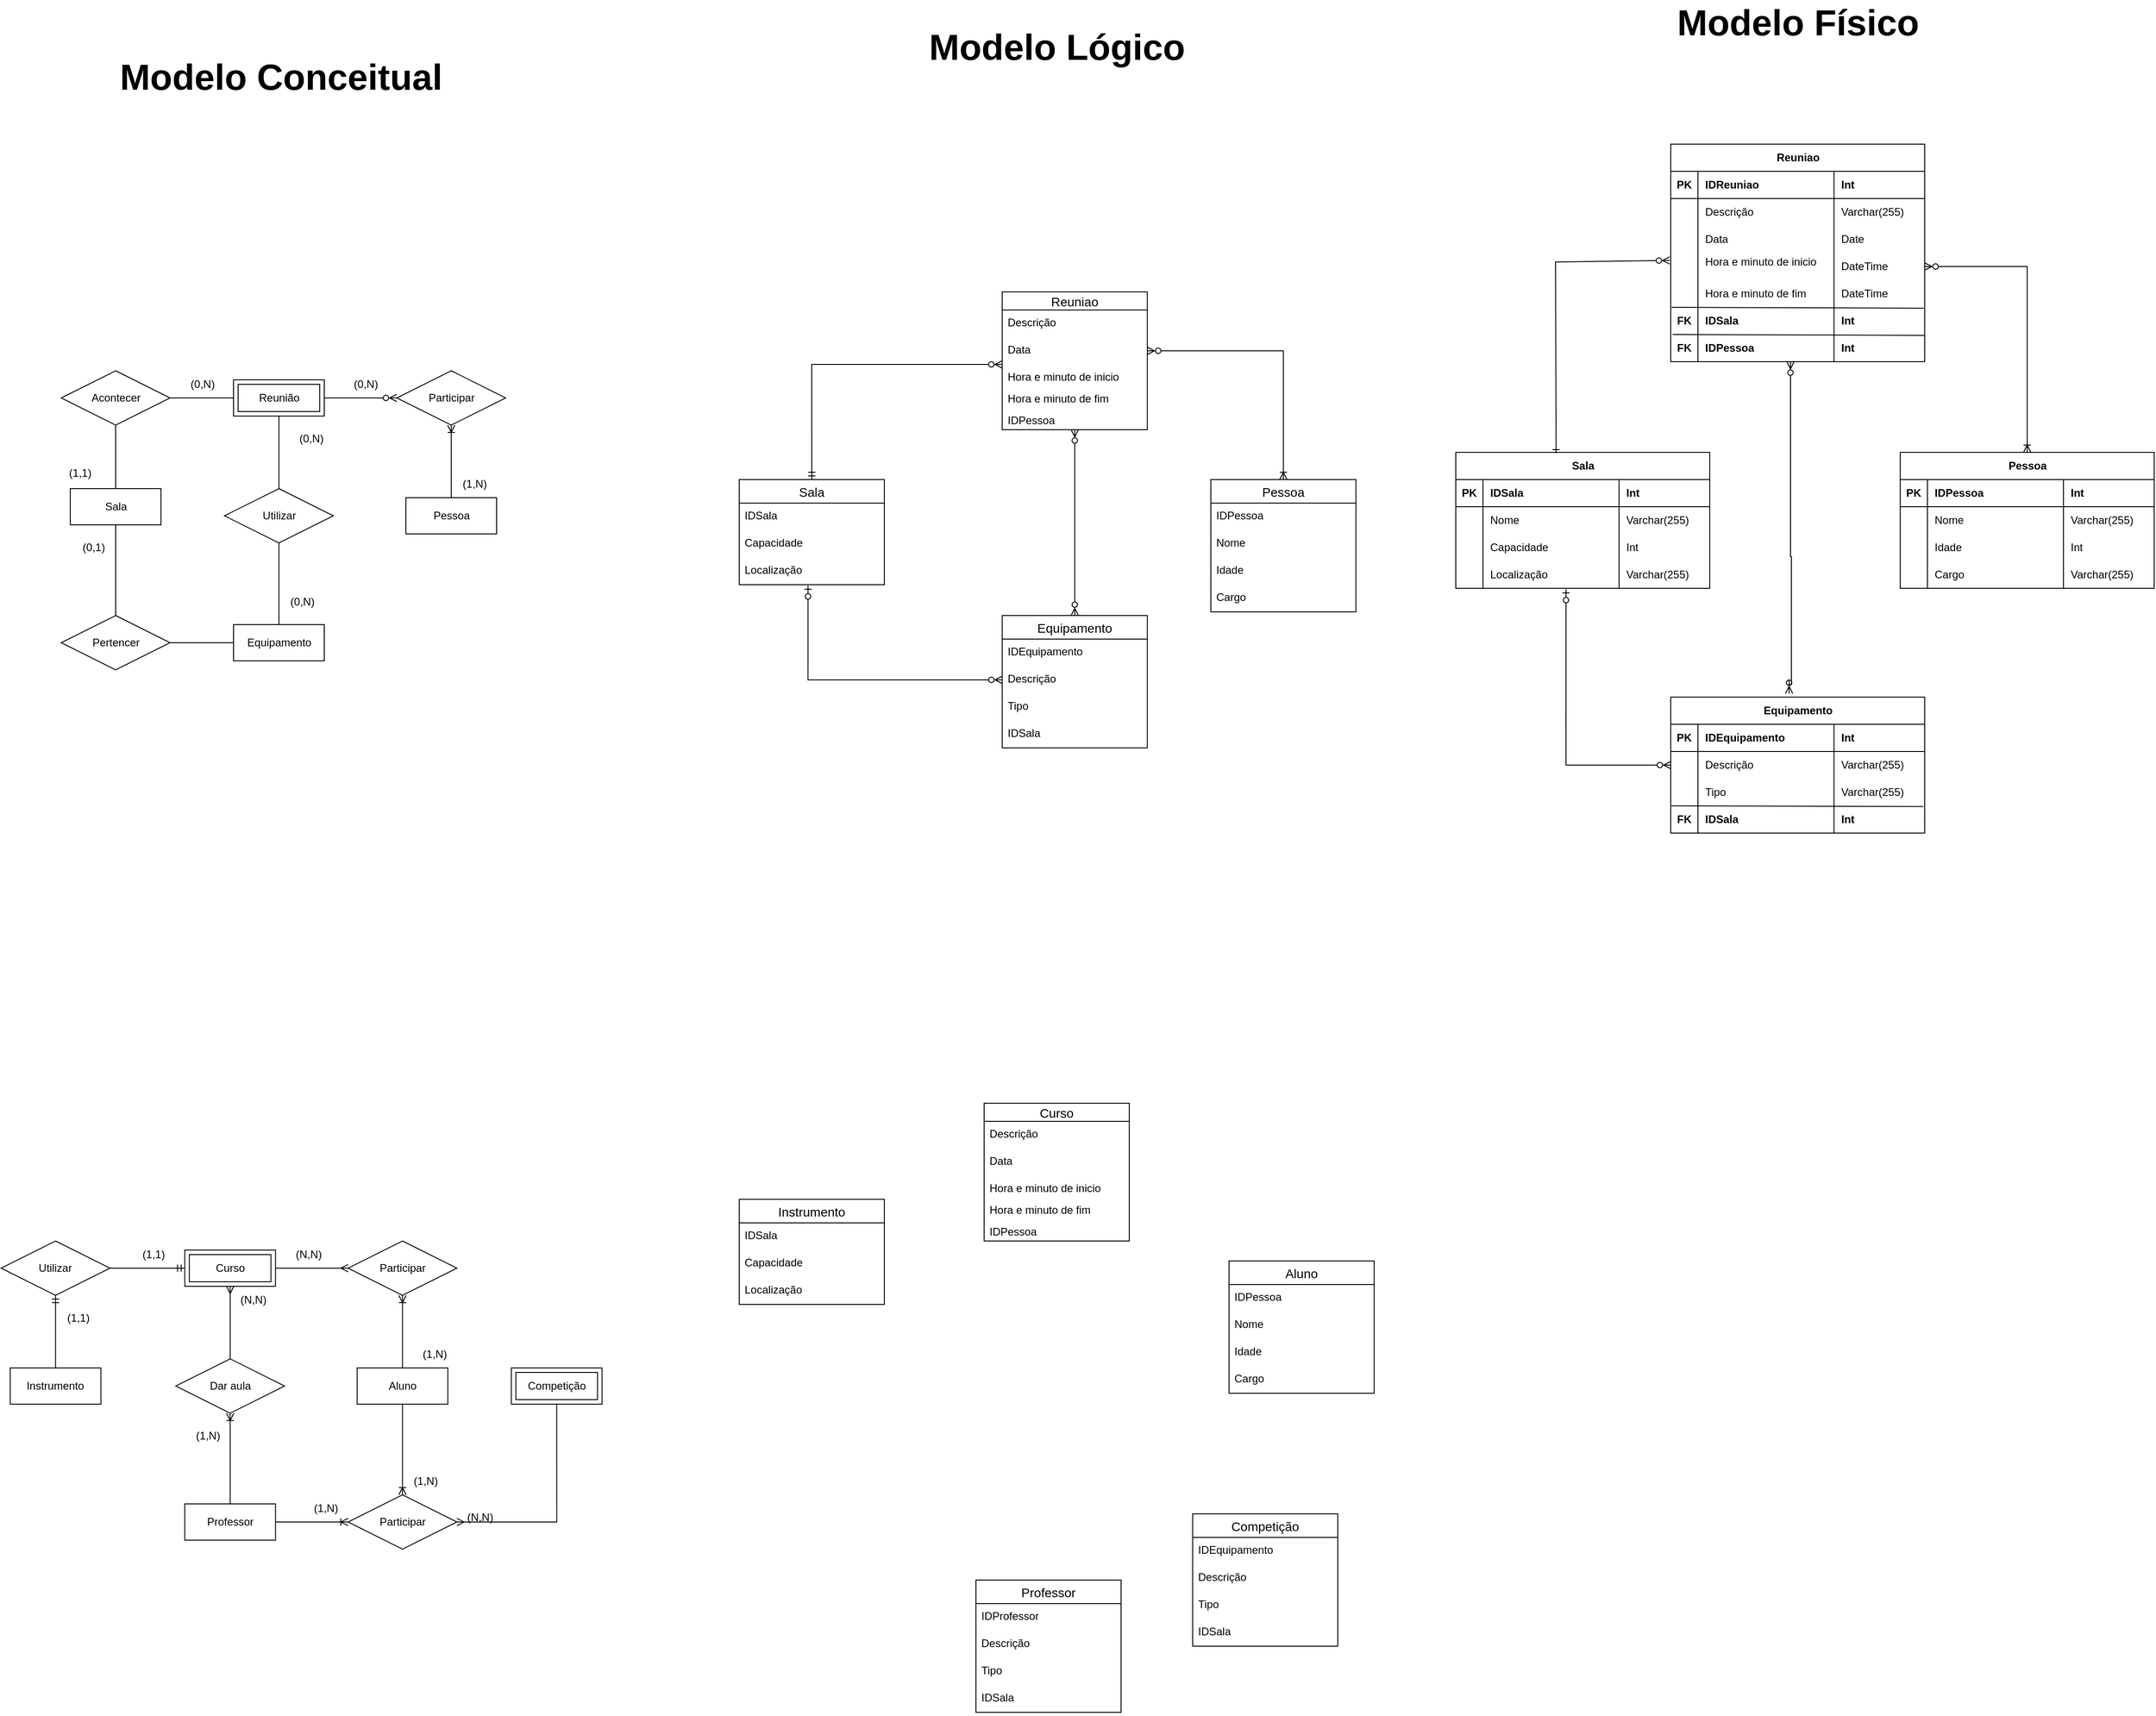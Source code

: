 <mxfile version="24.6.5" type="device">
  <diagram id="C5RBs43oDa-KdzZeNtuy" name="Page-1">
    <mxGraphModel dx="1147" dy="624" grid="1" gridSize="10" guides="1" tooltips="1" connect="1" arrows="1" fold="1" page="1" pageScale="1" pageWidth="827" pageHeight="1169" math="0" shadow="0">
      <root>
        <mxCell id="WIyWlLk6GJQsqaUBKTNV-0" />
        <mxCell id="WIyWlLk6GJQsqaUBKTNV-1" parent="WIyWlLk6GJQsqaUBKTNV-0" />
        <mxCell id="aFTfPzTgDeliFMB4kaco-20" style="edgeStyle=orthogonalEdgeStyle;rounded=0;orthogonalLoop=1;jettySize=auto;html=1;entryX=0.5;entryY=1;entryDx=0;entryDy=0;endArrow=ERoneToMany;endFill=0;" parent="WIyWlLk6GJQsqaUBKTNV-1" source="aFTfPzTgDeliFMB4kaco-3" target="aFTfPzTgDeliFMB4kaco-9" edge="1">
          <mxGeometry relative="1" as="geometry">
            <mxPoint x="582.5" y="490" as="targetPoint" />
          </mxGeometry>
        </mxCell>
        <mxCell id="aFTfPzTgDeliFMB4kaco-3" value="Pessoa" style="whiteSpace=wrap;html=1;align=center;" parent="WIyWlLk6GJQsqaUBKTNV-1" vertex="1">
          <mxGeometry x="532.5" y="560" width="100" height="40" as="geometry" />
        </mxCell>
        <mxCell id="aFTfPzTgDeliFMB4kaco-21" style="edgeStyle=orthogonalEdgeStyle;rounded=0;orthogonalLoop=1;jettySize=auto;html=1;entryX=0;entryY=0.5;entryDx=0;entryDy=0;endArrow=ERzeroToMany;endFill=0;" parent="WIyWlLk6GJQsqaUBKTNV-1" source="aFTfPzTgDeliFMB4kaco-4" target="aFTfPzTgDeliFMB4kaco-9" edge="1">
          <mxGeometry relative="1" as="geometry" />
        </mxCell>
        <mxCell id="aFTfPzTgDeliFMB4kaco-4" value="Reunião" style="shape=ext;margin=3;double=1;whiteSpace=wrap;html=1;align=center;" parent="WIyWlLk6GJQsqaUBKTNV-1" vertex="1">
          <mxGeometry x="342.5" y="430" width="100" height="40" as="geometry" />
        </mxCell>
        <mxCell id="aFTfPzTgDeliFMB4kaco-12" style="edgeStyle=orthogonalEdgeStyle;rounded=0;orthogonalLoop=1;jettySize=auto;html=1;entryX=0.5;entryY=1;entryDx=0;entryDy=0;endArrow=none;endFill=0;" parent="WIyWlLk6GJQsqaUBKTNV-1" source="aFTfPzTgDeliFMB4kaco-5" target="aFTfPzTgDeliFMB4kaco-8" edge="1">
          <mxGeometry relative="1" as="geometry" />
        </mxCell>
        <mxCell id="aFTfPzTgDeliFMB4kaco-5" value="Sala" style="whiteSpace=wrap;html=1;align=center;" parent="WIyWlLk6GJQsqaUBKTNV-1" vertex="1">
          <mxGeometry x="162.5" y="550" width="100" height="40" as="geometry" />
        </mxCell>
        <mxCell id="aFTfPzTgDeliFMB4kaco-6" value="Equipamento" style="whiteSpace=wrap;html=1;align=center;" parent="WIyWlLk6GJQsqaUBKTNV-1" vertex="1">
          <mxGeometry x="342.5" y="700" width="100" height="40" as="geometry" />
        </mxCell>
        <mxCell id="aFTfPzTgDeliFMB4kaco-17" style="edgeStyle=orthogonalEdgeStyle;rounded=0;orthogonalLoop=1;jettySize=auto;html=1;entryX=0.5;entryY=1;entryDx=0;entryDy=0;endArrow=none;endFill=0;" parent="WIyWlLk6GJQsqaUBKTNV-1" source="aFTfPzTgDeliFMB4kaco-7" target="aFTfPzTgDeliFMB4kaco-4" edge="1">
          <mxGeometry relative="1" as="geometry" />
        </mxCell>
        <mxCell id="aFTfPzTgDeliFMB4kaco-18" style="edgeStyle=orthogonalEdgeStyle;rounded=0;orthogonalLoop=1;jettySize=auto;html=1;entryX=0.5;entryY=0;entryDx=0;entryDy=0;endArrow=none;endFill=0;" parent="WIyWlLk6GJQsqaUBKTNV-1" source="aFTfPzTgDeliFMB4kaco-7" target="aFTfPzTgDeliFMB4kaco-6" edge="1">
          <mxGeometry relative="1" as="geometry" />
        </mxCell>
        <mxCell id="aFTfPzTgDeliFMB4kaco-7" value="Utilizar" style="shape=rhombus;perimeter=rhombusPerimeter;whiteSpace=wrap;html=1;align=center;" parent="WIyWlLk6GJQsqaUBKTNV-1" vertex="1">
          <mxGeometry x="332.5" y="550" width="120" height="60" as="geometry" />
        </mxCell>
        <mxCell id="aFTfPzTgDeliFMB4kaco-14" style="edgeStyle=orthogonalEdgeStyle;rounded=0;orthogonalLoop=1;jettySize=auto;html=1;entryX=0;entryY=0.5;entryDx=0;entryDy=0;endArrow=none;endFill=0;" parent="WIyWlLk6GJQsqaUBKTNV-1" source="aFTfPzTgDeliFMB4kaco-8" target="aFTfPzTgDeliFMB4kaco-4" edge="1">
          <mxGeometry relative="1" as="geometry" />
        </mxCell>
        <mxCell id="aFTfPzTgDeliFMB4kaco-8" value="Acontecer" style="shape=rhombus;perimeter=rhombusPerimeter;whiteSpace=wrap;html=1;align=center;" parent="WIyWlLk6GJQsqaUBKTNV-1" vertex="1">
          <mxGeometry x="152.5" y="420" width="120" height="60" as="geometry" />
        </mxCell>
        <mxCell id="aFTfPzTgDeliFMB4kaco-9" value="Participar" style="shape=rhombus;perimeter=rhombusPerimeter;whiteSpace=wrap;html=1;align=center;" parent="WIyWlLk6GJQsqaUBKTNV-1" vertex="1">
          <mxGeometry x="522.5" y="420" width="120" height="60" as="geometry" />
        </mxCell>
        <mxCell id="aFTfPzTgDeliFMB4kaco-19" style="edgeStyle=orthogonalEdgeStyle;rounded=0;orthogonalLoop=1;jettySize=auto;html=1;entryX=0;entryY=0.5;entryDx=0;entryDy=0;endArrow=none;endFill=0;" parent="WIyWlLk6GJQsqaUBKTNV-1" source="aFTfPzTgDeliFMB4kaco-10" target="aFTfPzTgDeliFMB4kaco-6" edge="1">
          <mxGeometry relative="1" as="geometry" />
        </mxCell>
        <mxCell id="aFTfPzTgDeliFMB4kaco-10" value="Pertencer" style="shape=rhombus;perimeter=rhombusPerimeter;whiteSpace=wrap;html=1;align=center;" parent="WIyWlLk6GJQsqaUBKTNV-1" vertex="1">
          <mxGeometry x="152.5" y="690" width="120" height="60" as="geometry" />
        </mxCell>
        <mxCell id="aFTfPzTgDeliFMB4kaco-11" style="edgeStyle=orthogonalEdgeStyle;rounded=0;orthogonalLoop=1;jettySize=auto;html=1;exitX=0.5;exitY=0;exitDx=0;exitDy=0;entryX=0.5;entryY=1;entryDx=0;entryDy=0;entryPerimeter=0;endArrow=none;endFill=0;" parent="WIyWlLk6GJQsqaUBKTNV-1" source="aFTfPzTgDeliFMB4kaco-10" target="aFTfPzTgDeliFMB4kaco-5" edge="1">
          <mxGeometry relative="1" as="geometry" />
        </mxCell>
        <mxCell id="aFTfPzTgDeliFMB4kaco-22" value="(1,1)" style="text;html=1;align=center;verticalAlign=middle;resizable=0;points=[];autosize=1;strokeColor=none;fillColor=none;" parent="WIyWlLk6GJQsqaUBKTNV-1" vertex="1">
          <mxGeometry x="147.5" y="518" width="50" height="30" as="geometry" />
        </mxCell>
        <mxCell id="aFTfPzTgDeliFMB4kaco-23" value="(0,N)" style="text;html=1;align=center;verticalAlign=middle;resizable=0;points=[];autosize=1;strokeColor=none;fillColor=none;" parent="WIyWlLk6GJQsqaUBKTNV-1" vertex="1">
          <mxGeometry x="282.5" y="420" width="50" height="30" as="geometry" />
        </mxCell>
        <mxCell id="aFTfPzTgDeliFMB4kaco-24" value="(0,N)" style="text;html=1;align=center;verticalAlign=middle;resizable=0;points=[];autosize=1;strokeColor=none;fillColor=none;" parent="WIyWlLk6GJQsqaUBKTNV-1" vertex="1">
          <mxGeometry x="462.5" y="420" width="50" height="30" as="geometry" />
        </mxCell>
        <mxCell id="aFTfPzTgDeliFMB4kaco-25" value="(1,N)" style="text;html=1;align=center;verticalAlign=middle;resizable=0;points=[];autosize=1;strokeColor=none;fillColor=none;" parent="WIyWlLk6GJQsqaUBKTNV-1" vertex="1">
          <mxGeometry x="582.5" y="530" width="50" height="30" as="geometry" />
        </mxCell>
        <mxCell id="aFTfPzTgDeliFMB4kaco-26" value="(0,1)" style="text;html=1;align=center;verticalAlign=middle;resizable=0;points=[];autosize=1;strokeColor=none;fillColor=none;" parent="WIyWlLk6GJQsqaUBKTNV-1" vertex="1">
          <mxGeometry x="162.5" y="600" width="50" height="30" as="geometry" />
        </mxCell>
        <mxCell id="aFTfPzTgDeliFMB4kaco-27" value="(0,N)" style="text;html=1;align=center;verticalAlign=middle;resizable=0;points=[];autosize=1;strokeColor=none;fillColor=none;fontStyle=0" parent="WIyWlLk6GJQsqaUBKTNV-1" vertex="1">
          <mxGeometry x="402.5" y="480" width="50" height="30" as="geometry" />
        </mxCell>
        <mxCell id="aFTfPzTgDeliFMB4kaco-28" value="(0,N)" style="text;html=1;align=center;verticalAlign=middle;resizable=0;points=[];autosize=1;strokeColor=none;fillColor=none;fontStyle=0" parent="WIyWlLk6GJQsqaUBKTNV-1" vertex="1">
          <mxGeometry x="392.5" y="660" width="50" height="30" as="geometry" />
        </mxCell>
        <mxCell id="aFTfPzTgDeliFMB4kaco-29" value="Pessoa" style="swimlane;fontStyle=0;childLayout=stackLayout;horizontal=1;startSize=26;horizontalStack=0;resizeParent=1;resizeParentMax=0;resizeLast=0;collapsible=1;marginBottom=0;align=center;fontSize=14;" parent="WIyWlLk6GJQsqaUBKTNV-1" vertex="1">
          <mxGeometry x="1419.92" y="540" width="160" height="146" as="geometry" />
        </mxCell>
        <mxCell id="aFTfPzTgDeliFMB4kaco-30" value="IDPessoa" style="text;strokeColor=none;fillColor=none;spacingLeft=4;spacingRight=4;overflow=hidden;rotatable=0;points=[[0,0.5],[1,0.5]];portConstraint=eastwest;fontSize=12;whiteSpace=wrap;html=1;" parent="aFTfPzTgDeliFMB4kaco-29" vertex="1">
          <mxGeometry y="26" width="160" height="30" as="geometry" />
        </mxCell>
        <mxCell id="aFTfPzTgDeliFMB4kaco-31" value="Nome" style="text;strokeColor=none;fillColor=none;spacingLeft=4;spacingRight=4;overflow=hidden;rotatable=0;points=[[0,0.5],[1,0.5]];portConstraint=eastwest;fontSize=12;whiteSpace=wrap;html=1;" parent="aFTfPzTgDeliFMB4kaco-29" vertex="1">
          <mxGeometry y="56" width="160" height="30" as="geometry" />
        </mxCell>
        <mxCell id="aFTfPzTgDeliFMB4kaco-32" value="Idade" style="text;strokeColor=none;fillColor=none;spacingLeft=4;spacingRight=4;overflow=hidden;rotatable=0;points=[[0,0.5],[1,0.5]];portConstraint=eastwest;fontSize=12;whiteSpace=wrap;html=1;" parent="aFTfPzTgDeliFMB4kaco-29" vertex="1">
          <mxGeometry y="86" width="160" height="30" as="geometry" />
        </mxCell>
        <mxCell id="aFTfPzTgDeliFMB4kaco-58" value="Cargo" style="text;strokeColor=none;fillColor=none;spacingLeft=4;spacingRight=4;overflow=hidden;rotatable=0;points=[[0,0.5],[1,0.5]];portConstraint=eastwest;fontSize=12;whiteSpace=wrap;html=1;" parent="aFTfPzTgDeliFMB4kaco-29" vertex="1">
          <mxGeometry y="116" width="160" height="30" as="geometry" />
        </mxCell>
        <mxCell id="aFTfPzTgDeliFMB4kaco-33" value="Sala" style="swimlane;fontStyle=0;childLayout=stackLayout;horizontal=1;startSize=26;horizontalStack=0;resizeParent=1;resizeParentMax=0;resizeLast=0;collapsible=1;marginBottom=0;align=center;fontSize=14;" parent="WIyWlLk6GJQsqaUBKTNV-1" vertex="1">
          <mxGeometry x="900" y="540" width="160" height="116" as="geometry" />
        </mxCell>
        <mxCell id="aFTfPzTgDeliFMB4kaco-34" value="IDSala" style="text;strokeColor=none;fillColor=none;spacingLeft=4;spacingRight=4;overflow=hidden;rotatable=0;points=[[0,0.5],[1,0.5]];portConstraint=eastwest;fontSize=12;whiteSpace=wrap;html=1;" parent="aFTfPzTgDeliFMB4kaco-33" vertex="1">
          <mxGeometry y="26" width="160" height="30" as="geometry" />
        </mxCell>
        <mxCell id="aFTfPzTgDeliFMB4kaco-35" value="Capacidade" style="text;strokeColor=none;fillColor=none;spacingLeft=4;spacingRight=4;overflow=hidden;rotatable=0;points=[[0,0.5],[1,0.5]];portConstraint=eastwest;fontSize=12;whiteSpace=wrap;html=1;" parent="aFTfPzTgDeliFMB4kaco-33" vertex="1">
          <mxGeometry y="56" width="160" height="30" as="geometry" />
        </mxCell>
        <mxCell id="aFTfPzTgDeliFMB4kaco-36" value="Localização" style="text;strokeColor=none;fillColor=none;spacingLeft=4;spacingRight=4;overflow=hidden;rotatable=0;points=[[0,0.5],[1,0.5]];portConstraint=eastwest;fontSize=12;whiteSpace=wrap;html=1;" parent="aFTfPzTgDeliFMB4kaco-33" vertex="1">
          <mxGeometry y="86" width="160" height="30" as="geometry" />
        </mxCell>
        <mxCell id="aFTfPzTgDeliFMB4kaco-53" style="edgeStyle=orthogonalEdgeStyle;rounded=0;orthogonalLoop=1;jettySize=auto;html=1;startArrow=ERzeroToMany;startFill=0;endArrow=ERzeroToMany;endFill=0;" parent="WIyWlLk6GJQsqaUBKTNV-1" source="aFTfPzTgDeliFMB4kaco-37" target="aFTfPzTgDeliFMB4kaco-41" edge="1">
          <mxGeometry relative="1" as="geometry" />
        </mxCell>
        <mxCell id="aFTfPzTgDeliFMB4kaco-37" value="Reuniao" style="swimlane;fontStyle=0;childLayout=stackLayout;horizontal=1;startSize=20;horizontalStack=0;resizeParent=1;resizeParentMax=0;resizeLast=0;collapsible=1;marginBottom=0;align=center;fontSize=14;" parent="WIyWlLk6GJQsqaUBKTNV-1" vertex="1">
          <mxGeometry x="1189.92" y="333" width="160" height="152" as="geometry" />
        </mxCell>
        <mxCell id="aFTfPzTgDeliFMB4kaco-38" value="Descrição" style="text;strokeColor=none;fillColor=none;spacingLeft=4;spacingRight=4;overflow=hidden;rotatable=0;points=[[0,0.5],[1,0.5]];portConstraint=eastwest;fontSize=12;whiteSpace=wrap;html=1;" parent="aFTfPzTgDeliFMB4kaco-37" vertex="1">
          <mxGeometry y="20" width="160" height="30" as="geometry" />
        </mxCell>
        <mxCell id="aFTfPzTgDeliFMB4kaco-39" value="Data" style="text;strokeColor=none;fillColor=none;spacingLeft=4;spacingRight=4;overflow=hidden;rotatable=0;points=[[0,0.5],[1,0.5]];portConstraint=eastwest;fontSize=12;whiteSpace=wrap;html=1;" parent="aFTfPzTgDeliFMB4kaco-37" vertex="1">
          <mxGeometry y="50" width="160" height="30" as="geometry" />
        </mxCell>
        <mxCell id="aFTfPzTgDeliFMB4kaco-40" value="Hora e minuto de inicio" style="text;strokeColor=none;fillColor=none;spacingLeft=4;spacingRight=4;overflow=hidden;rotatable=0;points=[[0,0.5],[1,0.5]];portConstraint=eastwest;fontSize=12;whiteSpace=wrap;html=1;" parent="aFTfPzTgDeliFMB4kaco-37" vertex="1">
          <mxGeometry y="80" width="160" height="24" as="geometry" />
        </mxCell>
        <mxCell id="aFTfPzTgDeliFMB4kaco-51" value="Hora e minuto de fim" style="text;strokeColor=none;fillColor=none;spacingLeft=4;spacingRight=4;overflow=hidden;rotatable=0;points=[[0,0.5],[1,0.5]];portConstraint=eastwest;fontSize=12;whiteSpace=wrap;html=1;" parent="aFTfPzTgDeliFMB4kaco-37" vertex="1">
          <mxGeometry y="104" width="160" height="24" as="geometry" />
        </mxCell>
        <mxCell id="aFTfPzTgDeliFMB4kaco-59" value="IDPessoa" style="text;strokeColor=none;fillColor=none;spacingLeft=4;spacingRight=4;overflow=hidden;rotatable=0;points=[[0,0.5],[1,0.5]];portConstraint=eastwest;fontSize=12;whiteSpace=wrap;html=1;" parent="aFTfPzTgDeliFMB4kaco-37" vertex="1">
          <mxGeometry y="128" width="160" height="24" as="geometry" />
        </mxCell>
        <mxCell id="aFTfPzTgDeliFMB4kaco-41" value="Equipamento" style="swimlane;fontStyle=0;childLayout=stackLayout;horizontal=1;startSize=26;horizontalStack=0;resizeParent=1;resizeParentMax=0;resizeLast=0;collapsible=1;marginBottom=0;align=center;fontSize=14;" parent="WIyWlLk6GJQsqaUBKTNV-1" vertex="1">
          <mxGeometry x="1189.92" y="690" width="160" height="146" as="geometry" />
        </mxCell>
        <mxCell id="aFTfPzTgDeliFMB4kaco-42" value="IDEquipamento" style="text;strokeColor=none;fillColor=none;spacingLeft=4;spacingRight=4;overflow=hidden;rotatable=0;points=[[0,0.5],[1,0.5]];portConstraint=eastwest;fontSize=12;whiteSpace=wrap;html=1;" parent="aFTfPzTgDeliFMB4kaco-41" vertex="1">
          <mxGeometry y="26" width="160" height="30" as="geometry" />
        </mxCell>
        <mxCell id="aFTfPzTgDeliFMB4kaco-43" value="Descrição" style="text;strokeColor=none;fillColor=none;spacingLeft=4;spacingRight=4;overflow=hidden;rotatable=0;points=[[0,0.5],[1,0.5]];portConstraint=eastwest;fontSize=12;whiteSpace=wrap;html=1;" parent="aFTfPzTgDeliFMB4kaco-41" vertex="1">
          <mxGeometry y="56" width="160" height="30" as="geometry" />
        </mxCell>
        <mxCell id="aFTfPzTgDeliFMB4kaco-44" value="Tipo" style="text;strokeColor=none;fillColor=none;spacingLeft=4;spacingRight=4;overflow=hidden;rotatable=0;points=[[0,0.5],[1,0.5]];portConstraint=eastwest;fontSize=12;whiteSpace=wrap;html=1;" parent="aFTfPzTgDeliFMB4kaco-41" vertex="1">
          <mxGeometry y="86" width="160" height="30" as="geometry" />
        </mxCell>
        <mxCell id="aFTfPzTgDeliFMB4kaco-60" value="IDSala" style="text;strokeColor=none;fillColor=none;spacingLeft=4;spacingRight=4;overflow=hidden;rotatable=0;points=[[0,0.5],[1,0.5]];portConstraint=eastwest;fontSize=12;whiteSpace=wrap;html=1;" parent="aFTfPzTgDeliFMB4kaco-41" vertex="1">
          <mxGeometry y="116" width="160" height="30" as="geometry" />
        </mxCell>
        <mxCell id="aFTfPzTgDeliFMB4kaco-57" value="" style="endArrow=ERzeroToMany;html=1;rounded=0;entryX=0;entryY=0;entryDx=0;entryDy=0;entryPerimeter=0;exitX=0.5;exitY=0;exitDx=0;exitDy=0;startArrow=ERmandOne;startFill=0;endFill=0;" parent="WIyWlLk6GJQsqaUBKTNV-1" source="aFTfPzTgDeliFMB4kaco-33" target="aFTfPzTgDeliFMB4kaco-40" edge="1">
          <mxGeometry width="50" height="50" relative="1" as="geometry">
            <mxPoint x="979.92" y="543" as="sourcePoint" />
            <mxPoint x="969.92" y="523" as="targetPoint" />
            <Array as="points">
              <mxPoint x="979.92" y="413" />
            </Array>
          </mxGeometry>
        </mxCell>
        <mxCell id="aFTfPzTgDeliFMB4kaco-62" style="edgeStyle=orthogonalEdgeStyle;rounded=0;orthogonalLoop=1;jettySize=auto;html=1;entryX=1;entryY=0.5;entryDx=0;entryDy=0;startArrow=ERoneToMany;startFill=0;endArrow=ERzeroToMany;endFill=0;exitX=0.5;exitY=0;exitDx=0;exitDy=0;" parent="WIyWlLk6GJQsqaUBKTNV-1" source="aFTfPzTgDeliFMB4kaco-29" target="aFTfPzTgDeliFMB4kaco-39" edge="1">
          <mxGeometry relative="1" as="geometry">
            <mxPoint x="1578.92" y="459" as="sourcePoint" />
            <mxPoint x="1389.92" y="293" as="targetPoint" />
          </mxGeometry>
        </mxCell>
        <mxCell id="aFTfPzTgDeliFMB4kaco-63" style="edgeStyle=orthogonalEdgeStyle;rounded=0;orthogonalLoop=1;jettySize=auto;html=1;startArrow=ERzeroToMany;startFill=0;endArrow=ERzeroToOne;endFill=0;exitX=0;exitY=0.5;exitDx=0;exitDy=0;entryX=0.474;entryY=1.033;entryDx=0;entryDy=0;entryPerimeter=0;" parent="WIyWlLk6GJQsqaUBKTNV-1" source="aFTfPzTgDeliFMB4kaco-43" target="aFTfPzTgDeliFMB4kaco-36" edge="1">
          <mxGeometry relative="1" as="geometry">
            <mxPoint x="1240.92" y="782" as="sourcePoint" />
            <mxPoint x="970.0" y="659.99" as="targetPoint" />
          </mxGeometry>
        </mxCell>
        <mxCell id="aFTfPzTgDeliFMB4kaco-64" value="Modelo Conceitual" style="text;html=1;align=center;verticalAlign=middle;whiteSpace=wrap;rounded=0;fontSize=40;fontStyle=1" parent="WIyWlLk6GJQsqaUBKTNV-1" vertex="1">
          <mxGeometry x="200" y="80" width="390" height="30" as="geometry" />
        </mxCell>
        <mxCell id="aFTfPzTgDeliFMB4kaco-65" value="Modelo Lógico" style="text;html=1;align=center;verticalAlign=middle;whiteSpace=wrap;rounded=0;fontSize=40;fontStyle=1" parent="WIyWlLk6GJQsqaUBKTNV-1" vertex="1">
          <mxGeometry x="1077.5" y="46.5" width="345" height="30" as="geometry" />
        </mxCell>
        <mxCell id="aFTfPzTgDeliFMB4kaco-66" value="Sala" style="shape=table;startSize=30;container=1;collapsible=1;childLayout=tableLayout;fixedRows=1;rowLines=0;fontStyle=1;align=center;resizeLast=1;html=1;" parent="WIyWlLk6GJQsqaUBKTNV-1" vertex="1">
          <mxGeometry x="1690" y="510" width="280" height="150" as="geometry" />
        </mxCell>
        <mxCell id="aFTfPzTgDeliFMB4kaco-67" value="" style="shape=tableRow;horizontal=0;startSize=0;swimlaneHead=0;swimlaneBody=0;fillColor=none;collapsible=0;dropTarget=0;points=[[0,0.5],[1,0.5]];portConstraint=eastwest;top=0;left=0;right=0;bottom=1;" parent="aFTfPzTgDeliFMB4kaco-66" vertex="1">
          <mxGeometry y="30" width="280" height="30" as="geometry" />
        </mxCell>
        <mxCell id="aFTfPzTgDeliFMB4kaco-68" value="PK" style="shape=partialRectangle;connectable=0;fillColor=none;top=0;left=0;bottom=0;right=0;fontStyle=1;overflow=hidden;whiteSpace=wrap;html=1;" parent="aFTfPzTgDeliFMB4kaco-67" vertex="1">
          <mxGeometry width="30" height="30" as="geometry">
            <mxRectangle width="30" height="30" as="alternateBounds" />
          </mxGeometry>
        </mxCell>
        <mxCell id="aFTfPzTgDeliFMB4kaco-69" value="IDSala" style="shape=partialRectangle;connectable=0;fillColor=none;top=0;left=0;bottom=0;right=0;align=left;spacingLeft=6;fontStyle=1;overflow=hidden;whiteSpace=wrap;html=1;" parent="aFTfPzTgDeliFMB4kaco-67" vertex="1">
          <mxGeometry x="30" width="150" height="30" as="geometry">
            <mxRectangle width="150" height="30" as="alternateBounds" />
          </mxGeometry>
        </mxCell>
        <mxCell id="aFTfPzTgDeliFMB4kaco-79" value="Int" style="shape=partialRectangle;connectable=0;fillColor=none;top=0;left=0;bottom=0;right=0;align=left;spacingLeft=6;fontStyle=1;overflow=hidden;whiteSpace=wrap;html=1;" parent="aFTfPzTgDeliFMB4kaco-67" vertex="1">
          <mxGeometry x="180" width="100" height="30" as="geometry">
            <mxRectangle width="100" height="30" as="alternateBounds" />
          </mxGeometry>
        </mxCell>
        <mxCell id="aFTfPzTgDeliFMB4kaco-70" value="" style="shape=tableRow;horizontal=0;startSize=0;swimlaneHead=0;swimlaneBody=0;fillColor=none;collapsible=0;dropTarget=0;points=[[0,0.5],[1,0.5]];portConstraint=eastwest;top=0;left=0;right=0;bottom=0;" parent="aFTfPzTgDeliFMB4kaco-66" vertex="1">
          <mxGeometry y="60" width="280" height="30" as="geometry" />
        </mxCell>
        <mxCell id="aFTfPzTgDeliFMB4kaco-71" value="" style="shape=partialRectangle;connectable=0;fillColor=none;top=0;left=0;bottom=0;right=0;editable=1;overflow=hidden;whiteSpace=wrap;html=1;" parent="aFTfPzTgDeliFMB4kaco-70" vertex="1">
          <mxGeometry width="30" height="30" as="geometry">
            <mxRectangle width="30" height="30" as="alternateBounds" />
          </mxGeometry>
        </mxCell>
        <mxCell id="aFTfPzTgDeliFMB4kaco-72" value="Nome" style="shape=partialRectangle;connectable=0;fillColor=none;top=0;left=0;bottom=0;right=0;align=left;spacingLeft=6;overflow=hidden;whiteSpace=wrap;html=1;" parent="aFTfPzTgDeliFMB4kaco-70" vertex="1">
          <mxGeometry x="30" width="150" height="30" as="geometry">
            <mxRectangle width="150" height="30" as="alternateBounds" />
          </mxGeometry>
        </mxCell>
        <mxCell id="aFTfPzTgDeliFMB4kaco-80" value="Varchar(255)" style="shape=partialRectangle;connectable=0;fillColor=none;top=0;left=0;bottom=0;right=0;align=left;spacingLeft=6;overflow=hidden;whiteSpace=wrap;html=1;" parent="aFTfPzTgDeliFMB4kaco-70" vertex="1">
          <mxGeometry x="180" width="100" height="30" as="geometry">
            <mxRectangle width="100" height="30" as="alternateBounds" />
          </mxGeometry>
        </mxCell>
        <mxCell id="aFTfPzTgDeliFMB4kaco-73" value="" style="shape=tableRow;horizontal=0;startSize=0;swimlaneHead=0;swimlaneBody=0;fillColor=none;collapsible=0;dropTarget=0;points=[[0,0.5],[1,0.5]];portConstraint=eastwest;top=0;left=0;right=0;bottom=0;" parent="aFTfPzTgDeliFMB4kaco-66" vertex="1">
          <mxGeometry y="90" width="280" height="30" as="geometry" />
        </mxCell>
        <mxCell id="aFTfPzTgDeliFMB4kaco-74" value="" style="shape=partialRectangle;connectable=0;fillColor=none;top=0;left=0;bottom=0;right=0;editable=1;overflow=hidden;whiteSpace=wrap;html=1;" parent="aFTfPzTgDeliFMB4kaco-73" vertex="1">
          <mxGeometry width="30" height="30" as="geometry">
            <mxRectangle width="30" height="30" as="alternateBounds" />
          </mxGeometry>
        </mxCell>
        <mxCell id="aFTfPzTgDeliFMB4kaco-75" value="Capacidade" style="shape=partialRectangle;connectable=0;fillColor=none;top=0;left=0;bottom=0;right=0;align=left;spacingLeft=6;overflow=hidden;whiteSpace=wrap;html=1;" parent="aFTfPzTgDeliFMB4kaco-73" vertex="1">
          <mxGeometry x="30" width="150" height="30" as="geometry">
            <mxRectangle width="150" height="30" as="alternateBounds" />
          </mxGeometry>
        </mxCell>
        <mxCell id="aFTfPzTgDeliFMB4kaco-81" value="Int" style="shape=partialRectangle;connectable=0;fillColor=none;top=0;left=0;bottom=0;right=0;align=left;spacingLeft=6;overflow=hidden;whiteSpace=wrap;html=1;" parent="aFTfPzTgDeliFMB4kaco-73" vertex="1">
          <mxGeometry x="180" width="100" height="30" as="geometry">
            <mxRectangle width="100" height="30" as="alternateBounds" />
          </mxGeometry>
        </mxCell>
        <mxCell id="aFTfPzTgDeliFMB4kaco-76" value="" style="shape=tableRow;horizontal=0;startSize=0;swimlaneHead=0;swimlaneBody=0;fillColor=none;collapsible=0;dropTarget=0;points=[[0,0.5],[1,0.5]];portConstraint=eastwest;top=0;left=0;right=0;bottom=0;" parent="aFTfPzTgDeliFMB4kaco-66" vertex="1">
          <mxGeometry y="120" width="280" height="30" as="geometry" />
        </mxCell>
        <mxCell id="aFTfPzTgDeliFMB4kaco-77" value="" style="shape=partialRectangle;connectable=0;fillColor=none;top=0;left=0;bottom=0;right=0;editable=1;overflow=hidden;whiteSpace=wrap;html=1;" parent="aFTfPzTgDeliFMB4kaco-76" vertex="1">
          <mxGeometry width="30" height="30" as="geometry">
            <mxRectangle width="30" height="30" as="alternateBounds" />
          </mxGeometry>
        </mxCell>
        <mxCell id="aFTfPzTgDeliFMB4kaco-78" value="Localização" style="shape=partialRectangle;connectable=0;fillColor=none;top=0;left=0;bottom=0;right=0;align=left;spacingLeft=6;overflow=hidden;whiteSpace=wrap;html=1;" parent="aFTfPzTgDeliFMB4kaco-76" vertex="1">
          <mxGeometry x="30" width="150" height="30" as="geometry">
            <mxRectangle width="150" height="30" as="alternateBounds" />
          </mxGeometry>
        </mxCell>
        <mxCell id="aFTfPzTgDeliFMB4kaco-82" style="shape=partialRectangle;connectable=0;fillColor=none;top=0;left=0;bottom=0;right=0;align=left;spacingLeft=6;overflow=hidden;whiteSpace=wrap;html=1;" parent="aFTfPzTgDeliFMB4kaco-76" vertex="1">
          <mxGeometry x="180" width="100" height="30" as="geometry">
            <mxRectangle width="100" height="30" as="alternateBounds" />
          </mxGeometry>
        </mxCell>
        <mxCell id="aFTfPzTgDeliFMB4kaco-83" value="Varchar(255)" style="shape=partialRectangle;connectable=0;fillColor=none;top=0;left=0;bottom=0;right=0;align=left;spacingLeft=6;overflow=hidden;whiteSpace=wrap;html=1;" parent="WIyWlLk6GJQsqaUBKTNV-1" vertex="1">
          <mxGeometry x="1870" y="630" width="100" height="30" as="geometry">
            <mxRectangle width="100" height="30" as="alternateBounds" />
          </mxGeometry>
        </mxCell>
        <mxCell id="aFTfPzTgDeliFMB4kaco-84" value="Equipamento" style="shape=table;startSize=30;container=1;collapsible=1;childLayout=tableLayout;fixedRows=1;rowLines=0;fontStyle=1;align=center;resizeLast=1;html=1;" parent="WIyWlLk6GJQsqaUBKTNV-1" vertex="1">
          <mxGeometry x="1927" y="780" width="280" height="150" as="geometry" />
        </mxCell>
        <mxCell id="aFTfPzTgDeliFMB4kaco-85" value="" style="shape=tableRow;horizontal=0;startSize=0;swimlaneHead=0;swimlaneBody=0;fillColor=none;collapsible=0;dropTarget=0;points=[[0,0.5],[1,0.5]];portConstraint=eastwest;top=0;left=0;right=0;bottom=1;" parent="aFTfPzTgDeliFMB4kaco-84" vertex="1">
          <mxGeometry y="30" width="280" height="30" as="geometry" />
        </mxCell>
        <mxCell id="aFTfPzTgDeliFMB4kaco-86" value="PK" style="shape=partialRectangle;connectable=0;fillColor=none;top=0;left=0;bottom=0;right=0;fontStyle=1;overflow=hidden;whiteSpace=wrap;html=1;" parent="aFTfPzTgDeliFMB4kaco-85" vertex="1">
          <mxGeometry width="30" height="30" as="geometry">
            <mxRectangle width="30" height="30" as="alternateBounds" />
          </mxGeometry>
        </mxCell>
        <mxCell id="aFTfPzTgDeliFMB4kaco-87" value="IDEquipamento" style="shape=partialRectangle;connectable=0;fillColor=none;top=0;left=0;bottom=0;right=0;align=left;spacingLeft=6;fontStyle=1;overflow=hidden;whiteSpace=wrap;html=1;" parent="aFTfPzTgDeliFMB4kaco-85" vertex="1">
          <mxGeometry x="30" width="150" height="30" as="geometry">
            <mxRectangle width="150" height="30" as="alternateBounds" />
          </mxGeometry>
        </mxCell>
        <mxCell id="aFTfPzTgDeliFMB4kaco-88" value="Int" style="shape=partialRectangle;connectable=0;fillColor=none;top=0;left=0;bottom=0;right=0;align=left;spacingLeft=6;fontStyle=1;overflow=hidden;whiteSpace=wrap;html=1;" parent="aFTfPzTgDeliFMB4kaco-85" vertex="1">
          <mxGeometry x="180" width="100" height="30" as="geometry">
            <mxRectangle width="100" height="30" as="alternateBounds" />
          </mxGeometry>
        </mxCell>
        <mxCell id="aFTfPzTgDeliFMB4kaco-89" value="" style="shape=tableRow;horizontal=0;startSize=0;swimlaneHead=0;swimlaneBody=0;fillColor=none;collapsible=0;dropTarget=0;points=[[0,0.5],[1,0.5]];portConstraint=eastwest;top=0;left=0;right=0;bottom=0;" parent="aFTfPzTgDeliFMB4kaco-84" vertex="1">
          <mxGeometry y="60" width="280" height="30" as="geometry" />
        </mxCell>
        <mxCell id="aFTfPzTgDeliFMB4kaco-90" value="" style="shape=partialRectangle;connectable=0;fillColor=none;top=0;left=0;bottom=0;right=0;editable=1;overflow=hidden;whiteSpace=wrap;html=1;" parent="aFTfPzTgDeliFMB4kaco-89" vertex="1">
          <mxGeometry width="30" height="30" as="geometry">
            <mxRectangle width="30" height="30" as="alternateBounds" />
          </mxGeometry>
        </mxCell>
        <mxCell id="aFTfPzTgDeliFMB4kaco-91" value="Descrição" style="shape=partialRectangle;connectable=0;fillColor=none;top=0;left=0;bottom=0;right=0;align=left;spacingLeft=6;overflow=hidden;whiteSpace=wrap;html=1;" parent="aFTfPzTgDeliFMB4kaco-89" vertex="1">
          <mxGeometry x="30" width="150" height="30" as="geometry">
            <mxRectangle width="150" height="30" as="alternateBounds" />
          </mxGeometry>
        </mxCell>
        <mxCell id="aFTfPzTgDeliFMB4kaco-92" value="Varchar(255)" style="shape=partialRectangle;connectable=0;fillColor=none;top=0;left=0;bottom=0;right=0;align=left;spacingLeft=6;overflow=hidden;whiteSpace=wrap;html=1;" parent="aFTfPzTgDeliFMB4kaco-89" vertex="1">
          <mxGeometry x="180" width="100" height="30" as="geometry">
            <mxRectangle width="100" height="30" as="alternateBounds" />
          </mxGeometry>
        </mxCell>
        <mxCell id="aFTfPzTgDeliFMB4kaco-93" value="" style="shape=tableRow;horizontal=0;startSize=0;swimlaneHead=0;swimlaneBody=0;fillColor=none;collapsible=0;dropTarget=0;points=[[0,0.5],[1,0.5]];portConstraint=eastwest;top=0;left=0;right=0;bottom=0;" parent="aFTfPzTgDeliFMB4kaco-84" vertex="1">
          <mxGeometry y="90" width="280" height="30" as="geometry" />
        </mxCell>
        <mxCell id="aFTfPzTgDeliFMB4kaco-94" value="" style="shape=partialRectangle;connectable=0;fillColor=none;top=0;left=0;bottom=0;right=0;editable=1;overflow=hidden;whiteSpace=wrap;html=1;" parent="aFTfPzTgDeliFMB4kaco-93" vertex="1">
          <mxGeometry width="30" height="30" as="geometry">
            <mxRectangle width="30" height="30" as="alternateBounds" />
          </mxGeometry>
        </mxCell>
        <mxCell id="aFTfPzTgDeliFMB4kaco-95" value="Tipo" style="shape=partialRectangle;connectable=0;fillColor=none;top=0;left=0;bottom=0;right=0;align=left;spacingLeft=6;overflow=hidden;whiteSpace=wrap;html=1;" parent="aFTfPzTgDeliFMB4kaco-93" vertex="1">
          <mxGeometry x="30" width="150" height="30" as="geometry">
            <mxRectangle width="150" height="30" as="alternateBounds" />
          </mxGeometry>
        </mxCell>
        <mxCell id="aFTfPzTgDeliFMB4kaco-96" value="Varchar(255)" style="shape=partialRectangle;connectable=0;fillColor=none;top=0;left=0;bottom=0;right=0;align=left;spacingLeft=6;overflow=hidden;whiteSpace=wrap;html=1;" parent="aFTfPzTgDeliFMB4kaco-93" vertex="1">
          <mxGeometry x="180" width="100" height="30" as="geometry">
            <mxRectangle width="100" height="30" as="alternateBounds" />
          </mxGeometry>
        </mxCell>
        <mxCell id="aFTfPzTgDeliFMB4kaco-97" value="" style="shape=tableRow;horizontal=0;startSize=0;swimlaneHead=0;swimlaneBody=0;fillColor=none;collapsible=0;dropTarget=0;points=[[0,0.5],[1,0.5]];portConstraint=eastwest;top=0;left=0;right=0;bottom=0;" parent="aFTfPzTgDeliFMB4kaco-84" vertex="1">
          <mxGeometry y="120" width="280" height="30" as="geometry" />
        </mxCell>
        <mxCell id="aFTfPzTgDeliFMB4kaco-98" value="FK" style="shape=partialRectangle;connectable=0;fillColor=none;top=0;left=0;bottom=0;right=0;editable=1;overflow=hidden;whiteSpace=wrap;html=1;fontStyle=1" parent="aFTfPzTgDeliFMB4kaco-97" vertex="1">
          <mxGeometry width="30" height="30" as="geometry">
            <mxRectangle width="30" height="30" as="alternateBounds" />
          </mxGeometry>
        </mxCell>
        <mxCell id="aFTfPzTgDeliFMB4kaco-99" value="&lt;b&gt;IDSala&lt;/b&gt;" style="shape=partialRectangle;connectable=0;fillColor=none;top=0;left=0;bottom=0;right=0;align=left;spacingLeft=6;overflow=hidden;whiteSpace=wrap;html=1;" parent="aFTfPzTgDeliFMB4kaco-97" vertex="1">
          <mxGeometry x="30" width="150" height="30" as="geometry">
            <mxRectangle width="150" height="30" as="alternateBounds" />
          </mxGeometry>
        </mxCell>
        <mxCell id="aFTfPzTgDeliFMB4kaco-100" value="&lt;b&gt;Int&lt;/b&gt;" style="shape=partialRectangle;connectable=0;fillColor=none;top=0;left=0;bottom=0;right=0;align=left;spacingLeft=6;overflow=hidden;whiteSpace=wrap;html=1;" parent="aFTfPzTgDeliFMB4kaco-97" vertex="1">
          <mxGeometry x="180" width="100" height="30" as="geometry">
            <mxRectangle width="100" height="30" as="alternateBounds" />
          </mxGeometry>
        </mxCell>
        <mxCell id="aFTfPzTgDeliFMB4kaco-152" value="" style="endArrow=none;html=1;rounded=0;exitX=0.003;exitY=0;exitDx=0;exitDy=0;exitPerimeter=0;entryX=0.995;entryY=0.026;entryDx=0;entryDy=0;entryPerimeter=0;" parent="aFTfPzTgDeliFMB4kaco-84" source="aFTfPzTgDeliFMB4kaco-97" target="aFTfPzTgDeliFMB4kaco-97" edge="1">
          <mxGeometry width="50" height="50" relative="1" as="geometry">
            <mxPoint x="50" y="128" as="sourcePoint" />
            <mxPoint x="100" y="78" as="targetPoint" />
          </mxGeometry>
        </mxCell>
        <mxCell id="aFTfPzTgDeliFMB4kaco-153" value="Pessoa" style="shape=table;startSize=30;container=1;collapsible=1;childLayout=tableLayout;fixedRows=1;rowLines=0;fontStyle=1;align=center;resizeLast=1;html=1;" parent="WIyWlLk6GJQsqaUBKTNV-1" vertex="1">
          <mxGeometry x="2180" y="510" width="280" height="150" as="geometry" />
        </mxCell>
        <mxCell id="aFTfPzTgDeliFMB4kaco-154" value="" style="shape=tableRow;horizontal=0;startSize=0;swimlaneHead=0;swimlaneBody=0;fillColor=none;collapsible=0;dropTarget=0;points=[[0,0.5],[1,0.5]];portConstraint=eastwest;top=0;left=0;right=0;bottom=1;" parent="aFTfPzTgDeliFMB4kaco-153" vertex="1">
          <mxGeometry y="30" width="280" height="30" as="geometry" />
        </mxCell>
        <mxCell id="aFTfPzTgDeliFMB4kaco-155" value="PK" style="shape=partialRectangle;connectable=0;fillColor=none;top=0;left=0;bottom=0;right=0;fontStyle=1;overflow=hidden;whiteSpace=wrap;html=1;" parent="aFTfPzTgDeliFMB4kaco-154" vertex="1">
          <mxGeometry width="30" height="30" as="geometry">
            <mxRectangle width="30" height="30" as="alternateBounds" />
          </mxGeometry>
        </mxCell>
        <mxCell id="aFTfPzTgDeliFMB4kaco-156" value="IDPessoa" style="shape=partialRectangle;connectable=0;fillColor=none;top=0;left=0;bottom=0;right=0;align=left;spacingLeft=6;fontStyle=1;overflow=hidden;whiteSpace=wrap;html=1;" parent="aFTfPzTgDeliFMB4kaco-154" vertex="1">
          <mxGeometry x="30" width="150" height="30" as="geometry">
            <mxRectangle width="150" height="30" as="alternateBounds" />
          </mxGeometry>
        </mxCell>
        <mxCell id="aFTfPzTgDeliFMB4kaco-157" value="Int" style="shape=partialRectangle;connectable=0;fillColor=none;top=0;left=0;bottom=0;right=0;align=left;spacingLeft=6;fontStyle=1;overflow=hidden;whiteSpace=wrap;html=1;" parent="aFTfPzTgDeliFMB4kaco-154" vertex="1">
          <mxGeometry x="180" width="100" height="30" as="geometry">
            <mxRectangle width="100" height="30" as="alternateBounds" />
          </mxGeometry>
        </mxCell>
        <mxCell id="aFTfPzTgDeliFMB4kaco-158" value="" style="shape=tableRow;horizontal=0;startSize=0;swimlaneHead=0;swimlaneBody=0;fillColor=none;collapsible=0;dropTarget=0;points=[[0,0.5],[1,0.5]];portConstraint=eastwest;top=0;left=0;right=0;bottom=0;" parent="aFTfPzTgDeliFMB4kaco-153" vertex="1">
          <mxGeometry y="60" width="280" height="30" as="geometry" />
        </mxCell>
        <mxCell id="aFTfPzTgDeliFMB4kaco-159" value="" style="shape=partialRectangle;connectable=0;fillColor=none;top=0;left=0;bottom=0;right=0;editable=1;overflow=hidden;whiteSpace=wrap;html=1;" parent="aFTfPzTgDeliFMB4kaco-158" vertex="1">
          <mxGeometry width="30" height="30" as="geometry">
            <mxRectangle width="30" height="30" as="alternateBounds" />
          </mxGeometry>
        </mxCell>
        <mxCell id="aFTfPzTgDeliFMB4kaco-160" value="Nome" style="shape=partialRectangle;connectable=0;fillColor=none;top=0;left=0;bottom=0;right=0;align=left;spacingLeft=6;overflow=hidden;whiteSpace=wrap;html=1;" parent="aFTfPzTgDeliFMB4kaco-158" vertex="1">
          <mxGeometry x="30" width="150" height="30" as="geometry">
            <mxRectangle width="150" height="30" as="alternateBounds" />
          </mxGeometry>
        </mxCell>
        <mxCell id="aFTfPzTgDeliFMB4kaco-161" value="Varchar(255)" style="shape=partialRectangle;connectable=0;fillColor=none;top=0;left=0;bottom=0;right=0;align=left;spacingLeft=6;overflow=hidden;whiteSpace=wrap;html=1;" parent="aFTfPzTgDeliFMB4kaco-158" vertex="1">
          <mxGeometry x="180" width="100" height="30" as="geometry">
            <mxRectangle width="100" height="30" as="alternateBounds" />
          </mxGeometry>
        </mxCell>
        <mxCell id="aFTfPzTgDeliFMB4kaco-162" value="" style="shape=tableRow;horizontal=0;startSize=0;swimlaneHead=0;swimlaneBody=0;fillColor=none;collapsible=0;dropTarget=0;points=[[0,0.5],[1,0.5]];portConstraint=eastwest;top=0;left=0;right=0;bottom=0;" parent="aFTfPzTgDeliFMB4kaco-153" vertex="1">
          <mxGeometry y="90" width="280" height="30" as="geometry" />
        </mxCell>
        <mxCell id="aFTfPzTgDeliFMB4kaco-163" value="" style="shape=partialRectangle;connectable=0;fillColor=none;top=0;left=0;bottom=0;right=0;editable=1;overflow=hidden;whiteSpace=wrap;html=1;" parent="aFTfPzTgDeliFMB4kaco-162" vertex="1">
          <mxGeometry width="30" height="30" as="geometry">
            <mxRectangle width="30" height="30" as="alternateBounds" />
          </mxGeometry>
        </mxCell>
        <mxCell id="aFTfPzTgDeliFMB4kaco-164" value="Idade" style="shape=partialRectangle;connectable=0;fillColor=none;top=0;left=0;bottom=0;right=0;align=left;spacingLeft=6;overflow=hidden;whiteSpace=wrap;html=1;" parent="aFTfPzTgDeliFMB4kaco-162" vertex="1">
          <mxGeometry x="30" width="150" height="30" as="geometry">
            <mxRectangle width="150" height="30" as="alternateBounds" />
          </mxGeometry>
        </mxCell>
        <mxCell id="aFTfPzTgDeliFMB4kaco-165" value="Int" style="shape=partialRectangle;connectable=0;fillColor=none;top=0;left=0;bottom=0;right=0;align=left;spacingLeft=6;overflow=hidden;whiteSpace=wrap;html=1;" parent="aFTfPzTgDeliFMB4kaco-162" vertex="1">
          <mxGeometry x="180" width="100" height="30" as="geometry">
            <mxRectangle width="100" height="30" as="alternateBounds" />
          </mxGeometry>
        </mxCell>
        <mxCell id="aFTfPzTgDeliFMB4kaco-166" value="" style="shape=tableRow;horizontal=0;startSize=0;swimlaneHead=0;swimlaneBody=0;fillColor=none;collapsible=0;dropTarget=0;points=[[0,0.5],[1,0.5]];portConstraint=eastwest;top=0;left=0;right=0;bottom=0;" parent="aFTfPzTgDeliFMB4kaco-153" vertex="1">
          <mxGeometry y="120" width="280" height="30" as="geometry" />
        </mxCell>
        <mxCell id="aFTfPzTgDeliFMB4kaco-167" value="" style="shape=partialRectangle;connectable=0;fillColor=none;top=0;left=0;bottom=0;right=0;editable=1;overflow=hidden;whiteSpace=wrap;html=1;fontStyle=1" parent="aFTfPzTgDeliFMB4kaco-166" vertex="1">
          <mxGeometry width="30" height="30" as="geometry">
            <mxRectangle width="30" height="30" as="alternateBounds" />
          </mxGeometry>
        </mxCell>
        <mxCell id="aFTfPzTgDeliFMB4kaco-168" value="Cargo" style="shape=partialRectangle;connectable=0;fillColor=none;top=0;left=0;bottom=0;right=0;align=left;spacingLeft=6;overflow=hidden;whiteSpace=wrap;html=1;" parent="aFTfPzTgDeliFMB4kaco-166" vertex="1">
          <mxGeometry x="30" width="150" height="30" as="geometry">
            <mxRectangle width="150" height="30" as="alternateBounds" />
          </mxGeometry>
        </mxCell>
        <mxCell id="aFTfPzTgDeliFMB4kaco-169" value="Varchar(255)" style="shape=partialRectangle;connectable=0;fillColor=none;top=0;left=0;bottom=0;right=0;align=left;spacingLeft=6;overflow=hidden;whiteSpace=wrap;html=1;" parent="aFTfPzTgDeliFMB4kaco-166" vertex="1">
          <mxGeometry x="180" width="100" height="30" as="geometry">
            <mxRectangle width="100" height="30" as="alternateBounds" />
          </mxGeometry>
        </mxCell>
        <mxCell id="aFTfPzTgDeliFMB4kaco-205" value="Reuniao" style="shape=table;startSize=30;container=1;collapsible=1;childLayout=tableLayout;fixedRows=1;rowLines=0;fontStyle=1;align=center;resizeLast=1;html=1;strokeColor=default;" parent="WIyWlLk6GJQsqaUBKTNV-1" vertex="1">
          <mxGeometry x="1927" y="170" width="280" height="240" as="geometry" />
        </mxCell>
        <mxCell id="aFTfPzTgDeliFMB4kaco-206" value="" style="shape=tableRow;horizontal=0;startSize=0;swimlaneHead=0;swimlaneBody=0;fillColor=none;collapsible=0;dropTarget=0;points=[[0,0.5],[1,0.5]];portConstraint=eastwest;top=0;left=0;right=0;bottom=1;" parent="aFTfPzTgDeliFMB4kaco-205" vertex="1">
          <mxGeometry y="30" width="280" height="30" as="geometry" />
        </mxCell>
        <mxCell id="aFTfPzTgDeliFMB4kaco-207" value="PK" style="shape=partialRectangle;connectable=0;fillColor=none;top=0;left=0;bottom=0;right=0;fontStyle=1;overflow=hidden;whiteSpace=wrap;html=1;" parent="aFTfPzTgDeliFMB4kaco-206" vertex="1">
          <mxGeometry width="30" height="30" as="geometry">
            <mxRectangle width="30" height="30" as="alternateBounds" />
          </mxGeometry>
        </mxCell>
        <mxCell id="aFTfPzTgDeliFMB4kaco-208" value="IDReuniao" style="shape=partialRectangle;connectable=0;fillColor=none;top=0;left=0;bottom=0;right=0;align=left;spacingLeft=6;fontStyle=1;overflow=hidden;whiteSpace=wrap;html=1;" parent="aFTfPzTgDeliFMB4kaco-206" vertex="1">
          <mxGeometry x="30" width="150" height="30" as="geometry">
            <mxRectangle width="150" height="30" as="alternateBounds" />
          </mxGeometry>
        </mxCell>
        <mxCell id="aFTfPzTgDeliFMB4kaco-209" value="Int" style="shape=partialRectangle;connectable=0;fillColor=none;top=0;left=0;bottom=0;right=0;align=left;spacingLeft=6;fontStyle=1;overflow=hidden;whiteSpace=wrap;html=1;" parent="aFTfPzTgDeliFMB4kaco-206" vertex="1">
          <mxGeometry x="180" width="100" height="30" as="geometry">
            <mxRectangle width="100" height="30" as="alternateBounds" />
          </mxGeometry>
        </mxCell>
        <mxCell id="aFTfPzTgDeliFMB4kaco-210" value="" style="shape=tableRow;horizontal=0;startSize=0;swimlaneHead=0;swimlaneBody=0;fillColor=none;collapsible=0;dropTarget=0;points=[[0,0.5],[1,0.5]];portConstraint=eastwest;top=0;left=0;right=0;bottom=0;" parent="aFTfPzTgDeliFMB4kaco-205" vertex="1">
          <mxGeometry y="60" width="280" height="30" as="geometry" />
        </mxCell>
        <mxCell id="aFTfPzTgDeliFMB4kaco-211" value="" style="shape=partialRectangle;connectable=0;fillColor=none;top=0;left=0;bottom=0;right=0;editable=1;overflow=hidden;whiteSpace=wrap;html=1;" parent="aFTfPzTgDeliFMB4kaco-210" vertex="1">
          <mxGeometry width="30" height="30" as="geometry">
            <mxRectangle width="30" height="30" as="alternateBounds" />
          </mxGeometry>
        </mxCell>
        <mxCell id="aFTfPzTgDeliFMB4kaco-212" value="Descrição" style="shape=partialRectangle;connectable=0;fillColor=none;top=0;left=0;bottom=0;right=0;align=left;spacingLeft=6;overflow=hidden;whiteSpace=wrap;html=1;" parent="aFTfPzTgDeliFMB4kaco-210" vertex="1">
          <mxGeometry x="30" width="150" height="30" as="geometry">
            <mxRectangle width="150" height="30" as="alternateBounds" />
          </mxGeometry>
        </mxCell>
        <mxCell id="aFTfPzTgDeliFMB4kaco-213" value="Varchar(255)" style="shape=partialRectangle;connectable=0;fillColor=none;top=0;left=0;bottom=0;right=0;align=left;spacingLeft=6;overflow=hidden;whiteSpace=wrap;html=1;" parent="aFTfPzTgDeliFMB4kaco-210" vertex="1">
          <mxGeometry x="180" width="100" height="30" as="geometry">
            <mxRectangle width="100" height="30" as="alternateBounds" />
          </mxGeometry>
        </mxCell>
        <mxCell id="aFTfPzTgDeliFMB4kaco-214" value="" style="shape=tableRow;horizontal=0;startSize=0;swimlaneHead=0;swimlaneBody=0;fillColor=none;collapsible=0;dropTarget=0;points=[[0,0.5],[1,0.5]];portConstraint=eastwest;top=0;left=0;right=0;bottom=0;" parent="aFTfPzTgDeliFMB4kaco-205" vertex="1">
          <mxGeometry y="90" width="280" height="30" as="geometry" />
        </mxCell>
        <mxCell id="aFTfPzTgDeliFMB4kaco-215" value="" style="shape=partialRectangle;connectable=0;fillColor=none;top=0;left=0;bottom=0;right=0;editable=1;overflow=hidden;whiteSpace=wrap;html=1;" parent="aFTfPzTgDeliFMB4kaco-214" vertex="1">
          <mxGeometry width="30" height="30" as="geometry">
            <mxRectangle width="30" height="30" as="alternateBounds" />
          </mxGeometry>
        </mxCell>
        <mxCell id="aFTfPzTgDeliFMB4kaco-216" value="Data" style="shape=partialRectangle;connectable=0;fillColor=none;top=0;left=0;bottom=0;right=0;align=left;spacingLeft=6;overflow=hidden;whiteSpace=wrap;html=1;" parent="aFTfPzTgDeliFMB4kaco-214" vertex="1">
          <mxGeometry x="30" width="150" height="30" as="geometry">
            <mxRectangle width="150" height="30" as="alternateBounds" />
          </mxGeometry>
        </mxCell>
        <mxCell id="aFTfPzTgDeliFMB4kaco-217" value="Date" style="shape=partialRectangle;connectable=0;fillColor=none;top=0;left=0;bottom=0;right=0;align=left;spacingLeft=6;overflow=hidden;whiteSpace=wrap;html=1;" parent="aFTfPzTgDeliFMB4kaco-214" vertex="1">
          <mxGeometry x="180" width="100" height="30" as="geometry">
            <mxRectangle width="100" height="30" as="alternateBounds" />
          </mxGeometry>
        </mxCell>
        <mxCell id="aFTfPzTgDeliFMB4kaco-218" value="" style="shape=tableRow;horizontal=0;startSize=0;swimlaneHead=0;swimlaneBody=0;fillColor=none;collapsible=0;dropTarget=0;points=[[0,0.5],[1,0.5]];portConstraint=eastwest;top=0;left=0;right=0;bottom=0;" parent="aFTfPzTgDeliFMB4kaco-205" vertex="1">
          <mxGeometry y="120" width="280" height="30" as="geometry" />
        </mxCell>
        <mxCell id="aFTfPzTgDeliFMB4kaco-219" value="" style="shape=partialRectangle;connectable=0;fillColor=none;top=0;left=0;bottom=0;right=0;editable=1;overflow=hidden;whiteSpace=wrap;html=1;" parent="aFTfPzTgDeliFMB4kaco-218" vertex="1">
          <mxGeometry width="30" height="30" as="geometry">
            <mxRectangle width="30" height="30" as="alternateBounds" />
          </mxGeometry>
        </mxCell>
        <mxCell id="aFTfPzTgDeliFMB4kaco-220" value="Hora e minuto de inicio&lt;div&gt;&lt;br&gt;&lt;/div&gt;" style="shape=partialRectangle;connectable=0;fillColor=none;top=0;left=0;bottom=0;right=0;align=left;spacingLeft=6;overflow=hidden;whiteSpace=wrap;html=1;" parent="aFTfPzTgDeliFMB4kaco-218" vertex="1">
          <mxGeometry x="30" width="150" height="30" as="geometry">
            <mxRectangle width="150" height="30" as="alternateBounds" />
          </mxGeometry>
        </mxCell>
        <mxCell id="aFTfPzTgDeliFMB4kaco-221" value="DateTime" style="shape=partialRectangle;connectable=0;fillColor=none;top=0;left=0;bottom=0;right=0;align=left;spacingLeft=6;overflow=hidden;whiteSpace=wrap;html=1;" parent="aFTfPzTgDeliFMB4kaco-218" vertex="1">
          <mxGeometry x="180" width="100" height="30" as="geometry">
            <mxRectangle width="100" height="30" as="alternateBounds" />
          </mxGeometry>
        </mxCell>
        <mxCell id="aFTfPzTgDeliFMB4kaco-226" style="shape=tableRow;horizontal=0;startSize=0;swimlaneHead=0;swimlaneBody=0;fillColor=none;collapsible=0;dropTarget=0;points=[[0,0.5],[1,0.5]];portConstraint=eastwest;top=0;left=0;right=0;bottom=0;" parent="aFTfPzTgDeliFMB4kaco-205" vertex="1">
          <mxGeometry y="150" width="280" height="30" as="geometry" />
        </mxCell>
        <mxCell id="aFTfPzTgDeliFMB4kaco-227" style="shape=partialRectangle;connectable=0;fillColor=none;top=0;left=0;bottom=0;right=0;editable=1;overflow=hidden;whiteSpace=wrap;html=1;" parent="aFTfPzTgDeliFMB4kaco-226" vertex="1">
          <mxGeometry width="30" height="30" as="geometry">
            <mxRectangle width="30" height="30" as="alternateBounds" />
          </mxGeometry>
        </mxCell>
        <mxCell id="aFTfPzTgDeliFMB4kaco-228" value="Hora e minuto de fim" style="shape=partialRectangle;connectable=0;fillColor=none;top=0;left=0;bottom=0;right=0;align=left;spacingLeft=6;overflow=hidden;whiteSpace=wrap;html=1;" parent="aFTfPzTgDeliFMB4kaco-226" vertex="1">
          <mxGeometry x="30" width="150" height="30" as="geometry">
            <mxRectangle width="150" height="30" as="alternateBounds" />
          </mxGeometry>
        </mxCell>
        <mxCell id="aFTfPzTgDeliFMB4kaco-229" value="DateTime" style="shape=partialRectangle;connectable=0;fillColor=none;top=0;left=0;bottom=0;right=0;align=left;spacingLeft=6;overflow=hidden;whiteSpace=wrap;html=1;" parent="aFTfPzTgDeliFMB4kaco-226" vertex="1">
          <mxGeometry x="180" width="100" height="30" as="geometry">
            <mxRectangle width="100" height="30" as="alternateBounds" />
          </mxGeometry>
        </mxCell>
        <mxCell id="aFTfPzTgDeliFMB4kaco-230" style="shape=tableRow;horizontal=0;startSize=0;swimlaneHead=0;swimlaneBody=0;fillColor=none;collapsible=0;dropTarget=0;points=[[0,0.5],[1,0.5]];portConstraint=eastwest;top=0;left=0;right=0;bottom=0;" parent="aFTfPzTgDeliFMB4kaco-205" vertex="1">
          <mxGeometry y="180" width="280" height="30" as="geometry" />
        </mxCell>
        <mxCell id="aFTfPzTgDeliFMB4kaco-231" style="shape=partialRectangle;connectable=0;fillColor=none;top=0;left=0;bottom=0;right=0;editable=1;overflow=hidden;whiteSpace=wrap;html=1;" parent="aFTfPzTgDeliFMB4kaco-230" vertex="1">
          <mxGeometry width="30" height="30" as="geometry">
            <mxRectangle width="30" height="30" as="alternateBounds" />
          </mxGeometry>
        </mxCell>
        <mxCell id="aFTfPzTgDeliFMB4kaco-232" value="IDSala" style="shape=partialRectangle;connectable=0;fillColor=none;top=0;left=0;bottom=0;right=0;align=left;spacingLeft=6;overflow=hidden;whiteSpace=wrap;html=1;strokeWidth=9;strokeColor=default;shadow=0;fontStyle=1" parent="aFTfPzTgDeliFMB4kaco-230" vertex="1">
          <mxGeometry x="30" width="150" height="30" as="geometry">
            <mxRectangle width="150" height="30" as="alternateBounds" />
          </mxGeometry>
        </mxCell>
        <mxCell id="aFTfPzTgDeliFMB4kaco-233" value="&lt;b&gt;Int&lt;/b&gt;" style="shape=partialRectangle;connectable=0;fillColor=none;top=0;left=0;bottom=0;right=0;align=left;spacingLeft=6;overflow=hidden;whiteSpace=wrap;html=1;" parent="aFTfPzTgDeliFMB4kaco-230" vertex="1">
          <mxGeometry x="180" width="100" height="30" as="geometry">
            <mxRectangle width="100" height="30" as="alternateBounds" />
          </mxGeometry>
        </mxCell>
        <mxCell id="aFTfPzTgDeliFMB4kaco-238" style="shape=tableRow;horizontal=0;startSize=0;swimlaneHead=0;swimlaneBody=0;fillColor=none;collapsible=0;dropTarget=0;points=[[0,0.5],[1,0.5]];portConstraint=eastwest;top=0;left=0;right=0;bottom=0;" parent="aFTfPzTgDeliFMB4kaco-205" vertex="1">
          <mxGeometry y="210" width="280" height="30" as="geometry" />
        </mxCell>
        <mxCell id="aFTfPzTgDeliFMB4kaco-239" style="shape=partialRectangle;connectable=0;fillColor=none;top=0;left=0;bottom=0;right=0;editable=1;overflow=hidden;whiteSpace=wrap;html=1;" parent="aFTfPzTgDeliFMB4kaco-238" vertex="1">
          <mxGeometry width="30" height="30" as="geometry">
            <mxRectangle width="30" height="30" as="alternateBounds" />
          </mxGeometry>
        </mxCell>
        <mxCell id="aFTfPzTgDeliFMB4kaco-240" value="&lt;b&gt;IDPessoa&lt;/b&gt;" style="shape=partialRectangle;connectable=0;fillColor=none;top=0;left=0;bottom=0;right=0;align=left;spacingLeft=6;overflow=hidden;whiteSpace=wrap;html=1;" parent="aFTfPzTgDeliFMB4kaco-238" vertex="1">
          <mxGeometry x="30" width="150" height="30" as="geometry">
            <mxRectangle width="150" height="30" as="alternateBounds" />
          </mxGeometry>
        </mxCell>
        <mxCell id="aFTfPzTgDeliFMB4kaco-241" value="&lt;b&gt;Int&lt;/b&gt;" style="shape=partialRectangle;connectable=0;fillColor=none;top=0;left=0;bottom=0;right=0;align=left;spacingLeft=6;overflow=hidden;whiteSpace=wrap;html=1;" parent="aFTfPzTgDeliFMB4kaco-238" vertex="1">
          <mxGeometry x="180" width="100" height="30" as="geometry">
            <mxRectangle width="100" height="30" as="alternateBounds" />
          </mxGeometry>
        </mxCell>
        <mxCell id="aFTfPzTgDeliFMB4kaco-242" value="" style="endArrow=none;html=1;rounded=0;exitX=0.003;exitY=0;exitDx=0;exitDy=0;exitPerimeter=0;entryX=0.995;entryY=0.026;entryDx=0;entryDy=0;entryPerimeter=0;" parent="WIyWlLk6GJQsqaUBKTNV-1" edge="1">
          <mxGeometry width="50" height="50" relative="1" as="geometry">
            <mxPoint x="1929" y="380" as="sourcePoint" />
            <mxPoint x="2207" y="381" as="targetPoint" />
          </mxGeometry>
        </mxCell>
        <mxCell id="aFTfPzTgDeliFMB4kaco-243" value="" style="endArrow=none;html=1;rounded=0;exitX=0.003;exitY=0;exitDx=0;exitDy=0;exitPerimeter=0;entryX=0.995;entryY=0.026;entryDx=0;entryDy=0;entryPerimeter=0;" parent="WIyWlLk6GJQsqaUBKTNV-1" edge="1">
          <mxGeometry width="50" height="50" relative="1" as="geometry">
            <mxPoint x="1928" y="350" as="sourcePoint" />
            <mxPoint x="2206" y="351" as="targetPoint" />
          </mxGeometry>
        </mxCell>
        <mxCell id="aFTfPzTgDeliFMB4kaco-244" value="FK" style="shape=partialRectangle;connectable=0;fillColor=none;top=0;left=0;bottom=0;right=0;editable=1;overflow=hidden;whiteSpace=wrap;html=1;fontStyle=1" parent="WIyWlLk6GJQsqaUBKTNV-1" vertex="1">
          <mxGeometry x="1927" y="380" width="30" height="30" as="geometry">
            <mxRectangle width="30" height="30" as="alternateBounds" />
          </mxGeometry>
        </mxCell>
        <mxCell id="aFTfPzTgDeliFMB4kaco-245" value="FK" style="shape=partialRectangle;connectable=0;fillColor=none;top=0;left=0;bottom=0;right=0;editable=1;overflow=hidden;whiteSpace=wrap;html=1;fontStyle=1" parent="WIyWlLk6GJQsqaUBKTNV-1" vertex="1">
          <mxGeometry x="1927" y="350" width="30" height="30" as="geometry">
            <mxRectangle width="30" height="30" as="alternateBounds" />
          </mxGeometry>
        </mxCell>
        <mxCell id="aFTfPzTgDeliFMB4kaco-246" style="edgeStyle=orthogonalEdgeStyle;rounded=0;orthogonalLoop=1;jettySize=auto;html=1;entryX=1;entryY=0.5;entryDx=0;entryDy=0;startArrow=ERoneToMany;startFill=0;endArrow=ERzeroToMany;endFill=0;exitX=0.5;exitY=0;exitDx=0;exitDy=0;" parent="WIyWlLk6GJQsqaUBKTNV-1" source="aFTfPzTgDeliFMB4kaco-153" target="aFTfPzTgDeliFMB4kaco-218" edge="1">
          <mxGeometry relative="1" as="geometry">
            <mxPoint x="2430" y="392" as="sourcePoint" />
            <mxPoint x="2280" y="250" as="targetPoint" />
          </mxGeometry>
        </mxCell>
        <mxCell id="aFTfPzTgDeliFMB4kaco-247" style="edgeStyle=orthogonalEdgeStyle;rounded=0;orthogonalLoop=1;jettySize=auto;html=1;startArrow=ERzeroToMany;startFill=0;endArrow=ERzeroToMany;endFill=0;entryX=0.466;entryY=-0.026;entryDx=0;entryDy=0;entryPerimeter=0;" parent="WIyWlLk6GJQsqaUBKTNV-1" target="aFTfPzTgDeliFMB4kaco-84" edge="1">
          <mxGeometry relative="1" as="geometry">
            <mxPoint x="2059" y="410" as="sourcePoint" />
            <mxPoint x="2100" y="710" as="targetPoint" />
            <Array as="points">
              <mxPoint x="2059" y="625" />
              <mxPoint x="2060" y="625" />
              <mxPoint x="2060" y="766" />
            </Array>
          </mxGeometry>
        </mxCell>
        <mxCell id="aFTfPzTgDeliFMB4kaco-248" style="edgeStyle=orthogonalEdgeStyle;rounded=0;orthogonalLoop=1;jettySize=auto;html=1;startArrow=ERzeroToMany;startFill=0;endArrow=ERzeroToOne;endFill=0;exitX=0;exitY=0.5;exitDx=0;exitDy=0;entryX=0.434;entryY=1.033;entryDx=0;entryDy=0;entryPerimeter=0;" parent="WIyWlLk6GJQsqaUBKTNV-1" source="aFTfPzTgDeliFMB4kaco-89" target="aFTfPzTgDeliFMB4kaco-76" edge="1">
          <mxGeometry relative="1" as="geometry">
            <mxPoint x="1924" y="854" as="sourcePoint" />
            <mxPoint x="1710" y="750" as="targetPoint" />
          </mxGeometry>
        </mxCell>
        <mxCell id="aFTfPzTgDeliFMB4kaco-249" value="" style="endArrow=ERzeroToMany;html=1;rounded=0;entryX=-0.004;entryY=0.276;entryDx=0;entryDy=0;exitX=0.395;exitY=0.007;exitDx=0;exitDy=0;startArrow=ERone;startFill=0;endFill=0;exitPerimeter=0;entryPerimeter=0;" parent="WIyWlLk6GJQsqaUBKTNV-1" source="aFTfPzTgDeliFMB4kaco-66" target="aFTfPzTgDeliFMB4kaco-218" edge="1">
          <mxGeometry width="50" height="50" relative="1" as="geometry">
            <mxPoint x="1725.04" y="480" as="sourcePoint" />
            <mxPoint x="1935.04" y="353" as="targetPoint" />
            <Array as="points">
              <mxPoint x="1800" y="300" />
            </Array>
          </mxGeometry>
        </mxCell>
        <mxCell id="aFTfPzTgDeliFMB4kaco-250" value="Modelo Físico" style="text;html=1;align=center;verticalAlign=middle;whiteSpace=wrap;rounded=0;fontSize=40;fontStyle=1" parent="WIyWlLk6GJQsqaUBKTNV-1" vertex="1">
          <mxGeometry x="1894.5" y="20" width="345" height="30" as="geometry" />
        </mxCell>
        <mxCell id="Z55bsyD33iLI8dmdOfpx-32" style="edgeStyle=orthogonalEdgeStyle;rounded=0;orthogonalLoop=1;jettySize=auto;html=1;entryX=0.5;entryY=0;entryDx=0;entryDy=0;endArrow=ERoneToMany;endFill=0;" edge="1" parent="WIyWlLk6GJQsqaUBKTNV-1" source="Z55bsyD33iLI8dmdOfpx-1" target="Z55bsyD33iLI8dmdOfpx-25">
          <mxGeometry relative="1" as="geometry" />
        </mxCell>
        <mxCell id="Z55bsyD33iLI8dmdOfpx-1" value="Aluno" style="whiteSpace=wrap;html=1;align=center;" vertex="1" parent="WIyWlLk6GJQsqaUBKTNV-1">
          <mxGeometry x="478.75" y="1520" width="100" height="40" as="geometry" />
        </mxCell>
        <mxCell id="Z55bsyD33iLI8dmdOfpx-26" style="edgeStyle=orthogonalEdgeStyle;rounded=0;orthogonalLoop=1;jettySize=auto;html=1;entryX=1;entryY=0.5;entryDx=0;entryDy=0;startArrow=ERmandOne;startFill=0;endArrow=none;endFill=0;" edge="1" parent="WIyWlLk6GJQsqaUBKTNV-1" source="Z55bsyD33iLI8dmdOfpx-3" target="Z55bsyD33iLI8dmdOfpx-9">
          <mxGeometry relative="1" as="geometry" />
        </mxCell>
        <mxCell id="Z55bsyD33iLI8dmdOfpx-28" style="edgeStyle=orthogonalEdgeStyle;rounded=0;orthogonalLoop=1;jettySize=auto;html=1;entryX=0;entryY=0.5;entryDx=0;entryDy=0;endArrow=ERmany;endFill=0;" edge="1" parent="WIyWlLk6GJQsqaUBKTNV-1" source="Z55bsyD33iLI8dmdOfpx-3" target="Z55bsyD33iLI8dmdOfpx-12">
          <mxGeometry relative="1" as="geometry" />
        </mxCell>
        <mxCell id="Z55bsyD33iLI8dmdOfpx-3" value="Curso" style="shape=ext;margin=3;double=1;whiteSpace=wrap;html=1;align=center;" vertex="1" parent="WIyWlLk6GJQsqaUBKTNV-1">
          <mxGeometry x="288.75" y="1390" width="100" height="40" as="geometry" />
        </mxCell>
        <mxCell id="Z55bsyD33iLI8dmdOfpx-30" style="edgeStyle=orthogonalEdgeStyle;rounded=0;orthogonalLoop=1;jettySize=auto;html=1;entryX=0.5;entryY=1;entryDx=0;entryDy=0;endArrow=ERoneToMany;endFill=0;" edge="1" parent="WIyWlLk6GJQsqaUBKTNV-1" source="Z55bsyD33iLI8dmdOfpx-5" target="Z55bsyD33iLI8dmdOfpx-11">
          <mxGeometry relative="1" as="geometry" />
        </mxCell>
        <mxCell id="Z55bsyD33iLI8dmdOfpx-34" style="edgeStyle=orthogonalEdgeStyle;rounded=0;orthogonalLoop=1;jettySize=auto;html=1;entryX=0;entryY=0.5;entryDx=0;entryDy=0;endArrow=ERoneToMany;endFill=0;" edge="1" parent="WIyWlLk6GJQsqaUBKTNV-1" source="Z55bsyD33iLI8dmdOfpx-5" target="Z55bsyD33iLI8dmdOfpx-25">
          <mxGeometry relative="1" as="geometry" />
        </mxCell>
        <mxCell id="Z55bsyD33iLI8dmdOfpx-5" value="Professor" style="whiteSpace=wrap;html=1;align=center;" vertex="1" parent="WIyWlLk6GJQsqaUBKTNV-1">
          <mxGeometry x="288.75" y="1670" width="100" height="40" as="geometry" />
        </mxCell>
        <mxCell id="Z55bsyD33iLI8dmdOfpx-27" style="edgeStyle=orthogonalEdgeStyle;rounded=0;orthogonalLoop=1;jettySize=auto;html=1;startArrow=ERmandOne;startFill=0;endArrow=none;endFill=0;" edge="1" parent="WIyWlLk6GJQsqaUBKTNV-1" source="Z55bsyD33iLI8dmdOfpx-9" target="Z55bsyD33iLI8dmdOfpx-24">
          <mxGeometry relative="1" as="geometry" />
        </mxCell>
        <mxCell id="Z55bsyD33iLI8dmdOfpx-9" value="Utilizar" style="shape=rhombus;perimeter=rhombusPerimeter;whiteSpace=wrap;html=1;align=center;" vertex="1" parent="WIyWlLk6GJQsqaUBKTNV-1">
          <mxGeometry x="86.25" y="1380" width="120" height="60" as="geometry" />
        </mxCell>
        <mxCell id="Z55bsyD33iLI8dmdOfpx-31" style="edgeStyle=orthogonalEdgeStyle;rounded=0;orthogonalLoop=1;jettySize=auto;html=1;entryX=0.5;entryY=1;entryDx=0;entryDy=0;endArrow=ERmany;endFill=0;" edge="1" parent="WIyWlLk6GJQsqaUBKTNV-1" source="Z55bsyD33iLI8dmdOfpx-11" target="Z55bsyD33iLI8dmdOfpx-3">
          <mxGeometry relative="1" as="geometry" />
        </mxCell>
        <mxCell id="Z55bsyD33iLI8dmdOfpx-11" value="Dar aula" style="shape=rhombus;perimeter=rhombusPerimeter;whiteSpace=wrap;html=1;align=center;" vertex="1" parent="WIyWlLk6GJQsqaUBKTNV-1">
          <mxGeometry x="278.75" y="1510" width="120" height="60" as="geometry" />
        </mxCell>
        <mxCell id="Z55bsyD33iLI8dmdOfpx-29" style="edgeStyle=orthogonalEdgeStyle;rounded=0;orthogonalLoop=1;jettySize=auto;html=1;endArrow=none;endFill=0;startArrow=ERoneToMany;startFill=0;" edge="1" parent="WIyWlLk6GJQsqaUBKTNV-1" source="Z55bsyD33iLI8dmdOfpx-12" target="Z55bsyD33iLI8dmdOfpx-1">
          <mxGeometry relative="1" as="geometry" />
        </mxCell>
        <mxCell id="Z55bsyD33iLI8dmdOfpx-12" value="Participar" style="shape=rhombus;perimeter=rhombusPerimeter;whiteSpace=wrap;html=1;align=center;" vertex="1" parent="WIyWlLk6GJQsqaUBKTNV-1">
          <mxGeometry x="468.75" y="1380" width="120" height="60" as="geometry" />
        </mxCell>
        <mxCell id="Z55bsyD33iLI8dmdOfpx-23" value="Competição" style="shape=ext;margin=3;double=1;whiteSpace=wrap;html=1;align=center;" vertex="1" parent="WIyWlLk6GJQsqaUBKTNV-1">
          <mxGeometry x="648.75" y="1520" width="100" height="40" as="geometry" />
        </mxCell>
        <mxCell id="Z55bsyD33iLI8dmdOfpx-24" value="Instrumento" style="whiteSpace=wrap;html=1;align=center;" vertex="1" parent="WIyWlLk6GJQsqaUBKTNV-1">
          <mxGeometry x="96.25" y="1520" width="100" height="40" as="geometry" />
        </mxCell>
        <mxCell id="Z55bsyD33iLI8dmdOfpx-33" style="edgeStyle=orthogonalEdgeStyle;rounded=0;orthogonalLoop=1;jettySize=auto;html=1;entryX=0.5;entryY=1;entryDx=0;entryDy=0;endArrow=none;endFill=0;startArrow=ERmany;startFill=0;" edge="1" parent="WIyWlLk6GJQsqaUBKTNV-1" source="Z55bsyD33iLI8dmdOfpx-25" target="Z55bsyD33iLI8dmdOfpx-23">
          <mxGeometry relative="1" as="geometry">
            <mxPoint x="716.25" y="1690" as="targetPoint" />
          </mxGeometry>
        </mxCell>
        <mxCell id="Z55bsyD33iLI8dmdOfpx-25" value="Participar" style="shape=rhombus;perimeter=rhombusPerimeter;whiteSpace=wrap;html=1;align=center;" vertex="1" parent="WIyWlLk6GJQsqaUBKTNV-1">
          <mxGeometry x="468.75" y="1660" width="120" height="60" as="geometry" />
        </mxCell>
        <mxCell id="Z55bsyD33iLI8dmdOfpx-35" value="(N,N)" style="text;html=1;align=center;verticalAlign=middle;resizable=0;points=[];autosize=1;strokeColor=none;fillColor=none;" vertex="1" parent="WIyWlLk6GJQsqaUBKTNV-1">
          <mxGeometry x="400.25" y="1380" width="50" height="30" as="geometry" />
        </mxCell>
        <mxCell id="Z55bsyD33iLI8dmdOfpx-36" value="(1,N)" style="text;html=1;align=center;verticalAlign=middle;resizable=0;points=[];autosize=1;strokeColor=none;fillColor=none;" vertex="1" parent="WIyWlLk6GJQsqaUBKTNV-1">
          <mxGeometry x="538.75" y="1490" width="50" height="30" as="geometry" />
        </mxCell>
        <mxCell id="Z55bsyD33iLI8dmdOfpx-37" value="(N,N)" style="text;html=1;align=center;verticalAlign=middle;resizable=0;points=[];autosize=1;strokeColor=none;fillColor=none;" vertex="1" parent="WIyWlLk6GJQsqaUBKTNV-1">
          <mxGeometry x="338.75" y="1430" width="50" height="30" as="geometry" />
        </mxCell>
        <mxCell id="Z55bsyD33iLI8dmdOfpx-38" value="(1,N)" style="text;html=1;align=center;verticalAlign=middle;resizable=0;points=[];autosize=1;strokeColor=none;fillColor=none;" vertex="1" parent="WIyWlLk6GJQsqaUBKTNV-1">
          <mxGeometry x="288.75" y="1580" width="50" height="30" as="geometry" />
        </mxCell>
        <mxCell id="Z55bsyD33iLI8dmdOfpx-39" value="(1,N)" style="text;html=1;align=center;verticalAlign=middle;resizable=0;points=[];autosize=1;strokeColor=none;fillColor=none;" vertex="1" parent="WIyWlLk6GJQsqaUBKTNV-1">
          <mxGeometry x="528.75" y="1630" width="50" height="30" as="geometry" />
        </mxCell>
        <mxCell id="Z55bsyD33iLI8dmdOfpx-40" value="(1,N)" style="text;html=1;align=center;verticalAlign=middle;resizable=0;points=[];autosize=1;strokeColor=none;fillColor=none;" vertex="1" parent="WIyWlLk6GJQsqaUBKTNV-1">
          <mxGeometry x="418.75" y="1660" width="50" height="30" as="geometry" />
        </mxCell>
        <mxCell id="Z55bsyD33iLI8dmdOfpx-41" value="(1,1)" style="text;html=1;align=center;verticalAlign=middle;resizable=0;points=[];autosize=1;strokeColor=none;fillColor=none;" vertex="1" parent="WIyWlLk6GJQsqaUBKTNV-1">
          <mxGeometry x="146.25" y="1450" width="50" height="30" as="geometry" />
        </mxCell>
        <mxCell id="Z55bsyD33iLI8dmdOfpx-42" value="(N,N)" style="text;html=1;align=center;verticalAlign=middle;resizable=0;points=[];autosize=1;strokeColor=none;fillColor=none;" vertex="1" parent="WIyWlLk6GJQsqaUBKTNV-1">
          <mxGeometry x="588.75" y="1670" width="50" height="30" as="geometry" />
        </mxCell>
        <mxCell id="Z55bsyD33iLI8dmdOfpx-43" value="(1,1)" style="text;html=1;align=center;verticalAlign=middle;resizable=0;points=[];autosize=1;strokeColor=none;fillColor=none;" vertex="1" parent="WIyWlLk6GJQsqaUBKTNV-1">
          <mxGeometry x="228.75" y="1380" width="50" height="30" as="geometry" />
        </mxCell>
        <mxCell id="Z55bsyD33iLI8dmdOfpx-44" value="Aluno" style="swimlane;fontStyle=0;childLayout=stackLayout;horizontal=1;startSize=26;horizontalStack=0;resizeParent=1;resizeParentMax=0;resizeLast=0;collapsible=1;marginBottom=0;align=center;fontSize=14;" vertex="1" parent="WIyWlLk6GJQsqaUBKTNV-1">
          <mxGeometry x="1440" y="1402" width="160" height="146" as="geometry" />
        </mxCell>
        <mxCell id="Z55bsyD33iLI8dmdOfpx-45" value="IDPessoa" style="text;strokeColor=none;fillColor=none;spacingLeft=4;spacingRight=4;overflow=hidden;rotatable=0;points=[[0,0.5],[1,0.5]];portConstraint=eastwest;fontSize=12;whiteSpace=wrap;html=1;" vertex="1" parent="Z55bsyD33iLI8dmdOfpx-44">
          <mxGeometry y="26" width="160" height="30" as="geometry" />
        </mxCell>
        <mxCell id="Z55bsyD33iLI8dmdOfpx-46" value="Nome" style="text;strokeColor=none;fillColor=none;spacingLeft=4;spacingRight=4;overflow=hidden;rotatable=0;points=[[0,0.5],[1,0.5]];portConstraint=eastwest;fontSize=12;whiteSpace=wrap;html=1;" vertex="1" parent="Z55bsyD33iLI8dmdOfpx-44">
          <mxGeometry y="56" width="160" height="30" as="geometry" />
        </mxCell>
        <mxCell id="Z55bsyD33iLI8dmdOfpx-47" value="Idade" style="text;strokeColor=none;fillColor=none;spacingLeft=4;spacingRight=4;overflow=hidden;rotatable=0;points=[[0,0.5],[1,0.5]];portConstraint=eastwest;fontSize=12;whiteSpace=wrap;html=1;" vertex="1" parent="Z55bsyD33iLI8dmdOfpx-44">
          <mxGeometry y="86" width="160" height="30" as="geometry" />
        </mxCell>
        <mxCell id="Z55bsyD33iLI8dmdOfpx-48" value="Cargo" style="text;strokeColor=none;fillColor=none;spacingLeft=4;spacingRight=4;overflow=hidden;rotatable=0;points=[[0,0.5],[1,0.5]];portConstraint=eastwest;fontSize=12;whiteSpace=wrap;html=1;" vertex="1" parent="Z55bsyD33iLI8dmdOfpx-44">
          <mxGeometry y="116" width="160" height="30" as="geometry" />
        </mxCell>
        <mxCell id="Z55bsyD33iLI8dmdOfpx-49" value="Instrumento" style="swimlane;fontStyle=0;childLayout=stackLayout;horizontal=1;startSize=26;horizontalStack=0;resizeParent=1;resizeParentMax=0;resizeLast=0;collapsible=1;marginBottom=0;align=center;fontSize=14;" vertex="1" parent="WIyWlLk6GJQsqaUBKTNV-1">
          <mxGeometry x="900" y="1334" width="160" height="116" as="geometry" />
        </mxCell>
        <mxCell id="Z55bsyD33iLI8dmdOfpx-50" value="IDSala" style="text;strokeColor=none;fillColor=none;spacingLeft=4;spacingRight=4;overflow=hidden;rotatable=0;points=[[0,0.5],[1,0.5]];portConstraint=eastwest;fontSize=12;whiteSpace=wrap;html=1;" vertex="1" parent="Z55bsyD33iLI8dmdOfpx-49">
          <mxGeometry y="26" width="160" height="30" as="geometry" />
        </mxCell>
        <mxCell id="Z55bsyD33iLI8dmdOfpx-51" value="Capacidade" style="text;strokeColor=none;fillColor=none;spacingLeft=4;spacingRight=4;overflow=hidden;rotatable=0;points=[[0,0.5],[1,0.5]];portConstraint=eastwest;fontSize=12;whiteSpace=wrap;html=1;" vertex="1" parent="Z55bsyD33iLI8dmdOfpx-49">
          <mxGeometry y="56" width="160" height="30" as="geometry" />
        </mxCell>
        <mxCell id="Z55bsyD33iLI8dmdOfpx-52" value="Localização" style="text;strokeColor=none;fillColor=none;spacingLeft=4;spacingRight=4;overflow=hidden;rotatable=0;points=[[0,0.5],[1,0.5]];portConstraint=eastwest;fontSize=12;whiteSpace=wrap;html=1;" vertex="1" parent="Z55bsyD33iLI8dmdOfpx-49">
          <mxGeometry y="86" width="160" height="30" as="geometry" />
        </mxCell>
        <mxCell id="Z55bsyD33iLI8dmdOfpx-54" value="Curso" style="swimlane;fontStyle=0;childLayout=stackLayout;horizontal=1;startSize=20;horizontalStack=0;resizeParent=1;resizeParentMax=0;resizeLast=0;collapsible=1;marginBottom=0;align=center;fontSize=14;" vertex="1" parent="WIyWlLk6GJQsqaUBKTNV-1">
          <mxGeometry x="1170" y="1228" width="160" height="152" as="geometry" />
        </mxCell>
        <mxCell id="Z55bsyD33iLI8dmdOfpx-55" value="Descrição" style="text;strokeColor=none;fillColor=none;spacingLeft=4;spacingRight=4;overflow=hidden;rotatable=0;points=[[0,0.5],[1,0.5]];portConstraint=eastwest;fontSize=12;whiteSpace=wrap;html=1;" vertex="1" parent="Z55bsyD33iLI8dmdOfpx-54">
          <mxGeometry y="20" width="160" height="30" as="geometry" />
        </mxCell>
        <mxCell id="Z55bsyD33iLI8dmdOfpx-56" value="Data" style="text;strokeColor=none;fillColor=none;spacingLeft=4;spacingRight=4;overflow=hidden;rotatable=0;points=[[0,0.5],[1,0.5]];portConstraint=eastwest;fontSize=12;whiteSpace=wrap;html=1;" vertex="1" parent="Z55bsyD33iLI8dmdOfpx-54">
          <mxGeometry y="50" width="160" height="30" as="geometry" />
        </mxCell>
        <mxCell id="Z55bsyD33iLI8dmdOfpx-57" value="Hora e minuto de inicio" style="text;strokeColor=none;fillColor=none;spacingLeft=4;spacingRight=4;overflow=hidden;rotatable=0;points=[[0,0.5],[1,0.5]];portConstraint=eastwest;fontSize=12;whiteSpace=wrap;html=1;" vertex="1" parent="Z55bsyD33iLI8dmdOfpx-54">
          <mxGeometry y="80" width="160" height="24" as="geometry" />
        </mxCell>
        <mxCell id="Z55bsyD33iLI8dmdOfpx-58" value="Hora e minuto de fim" style="text;strokeColor=none;fillColor=none;spacingLeft=4;spacingRight=4;overflow=hidden;rotatable=0;points=[[0,0.5],[1,0.5]];portConstraint=eastwest;fontSize=12;whiteSpace=wrap;html=1;" vertex="1" parent="Z55bsyD33iLI8dmdOfpx-54">
          <mxGeometry y="104" width="160" height="24" as="geometry" />
        </mxCell>
        <mxCell id="Z55bsyD33iLI8dmdOfpx-59" value="IDPessoa" style="text;strokeColor=none;fillColor=none;spacingLeft=4;spacingRight=4;overflow=hidden;rotatable=0;points=[[0,0.5],[1,0.5]];portConstraint=eastwest;fontSize=12;whiteSpace=wrap;html=1;" vertex="1" parent="Z55bsyD33iLI8dmdOfpx-54">
          <mxGeometry y="128" width="160" height="24" as="geometry" />
        </mxCell>
        <mxCell id="Z55bsyD33iLI8dmdOfpx-60" value="Professor" style="swimlane;fontStyle=0;childLayout=stackLayout;horizontal=1;startSize=26;horizontalStack=0;resizeParent=1;resizeParentMax=0;resizeLast=0;collapsible=1;marginBottom=0;align=center;fontSize=14;" vertex="1" parent="WIyWlLk6GJQsqaUBKTNV-1">
          <mxGeometry x="1161" y="1754" width="160" height="146" as="geometry" />
        </mxCell>
        <mxCell id="Z55bsyD33iLI8dmdOfpx-61" value="IDProfessor" style="text;strokeColor=none;fillColor=none;spacingLeft=4;spacingRight=4;overflow=hidden;rotatable=0;points=[[0,0.5],[1,0.5]];portConstraint=eastwest;fontSize=12;whiteSpace=wrap;html=1;" vertex="1" parent="Z55bsyD33iLI8dmdOfpx-60">
          <mxGeometry y="26" width="160" height="30" as="geometry" />
        </mxCell>
        <mxCell id="Z55bsyD33iLI8dmdOfpx-62" value="Descrição" style="text;strokeColor=none;fillColor=none;spacingLeft=4;spacingRight=4;overflow=hidden;rotatable=0;points=[[0,0.5],[1,0.5]];portConstraint=eastwest;fontSize=12;whiteSpace=wrap;html=1;" vertex="1" parent="Z55bsyD33iLI8dmdOfpx-60">
          <mxGeometry y="56" width="160" height="30" as="geometry" />
        </mxCell>
        <mxCell id="Z55bsyD33iLI8dmdOfpx-63" value="Tipo" style="text;strokeColor=none;fillColor=none;spacingLeft=4;spacingRight=4;overflow=hidden;rotatable=0;points=[[0,0.5],[1,0.5]];portConstraint=eastwest;fontSize=12;whiteSpace=wrap;html=1;" vertex="1" parent="Z55bsyD33iLI8dmdOfpx-60">
          <mxGeometry y="86" width="160" height="30" as="geometry" />
        </mxCell>
        <mxCell id="Z55bsyD33iLI8dmdOfpx-64" value="IDSala" style="text;strokeColor=none;fillColor=none;spacingLeft=4;spacingRight=4;overflow=hidden;rotatable=0;points=[[0,0.5],[1,0.5]];portConstraint=eastwest;fontSize=12;whiteSpace=wrap;html=1;" vertex="1" parent="Z55bsyD33iLI8dmdOfpx-60">
          <mxGeometry y="116" width="160" height="30" as="geometry" />
        </mxCell>
        <mxCell id="Z55bsyD33iLI8dmdOfpx-73" value="Competição" style="swimlane;fontStyle=0;childLayout=stackLayout;horizontal=1;startSize=26;horizontalStack=0;resizeParent=1;resizeParentMax=0;resizeLast=0;collapsible=1;marginBottom=0;align=center;fontSize=14;" vertex="1" parent="WIyWlLk6GJQsqaUBKTNV-1">
          <mxGeometry x="1399.92" y="1681" width="160" height="146" as="geometry" />
        </mxCell>
        <mxCell id="Z55bsyD33iLI8dmdOfpx-74" value="IDEquipamento" style="text;strokeColor=none;fillColor=none;spacingLeft=4;spacingRight=4;overflow=hidden;rotatable=0;points=[[0,0.5],[1,0.5]];portConstraint=eastwest;fontSize=12;whiteSpace=wrap;html=1;" vertex="1" parent="Z55bsyD33iLI8dmdOfpx-73">
          <mxGeometry y="26" width="160" height="30" as="geometry" />
        </mxCell>
        <mxCell id="Z55bsyD33iLI8dmdOfpx-75" value="Descrição" style="text;strokeColor=none;fillColor=none;spacingLeft=4;spacingRight=4;overflow=hidden;rotatable=0;points=[[0,0.5],[1,0.5]];portConstraint=eastwest;fontSize=12;whiteSpace=wrap;html=1;" vertex="1" parent="Z55bsyD33iLI8dmdOfpx-73">
          <mxGeometry y="56" width="160" height="30" as="geometry" />
        </mxCell>
        <mxCell id="Z55bsyD33iLI8dmdOfpx-76" value="Tipo" style="text;strokeColor=none;fillColor=none;spacingLeft=4;spacingRight=4;overflow=hidden;rotatable=0;points=[[0,0.5],[1,0.5]];portConstraint=eastwest;fontSize=12;whiteSpace=wrap;html=1;" vertex="1" parent="Z55bsyD33iLI8dmdOfpx-73">
          <mxGeometry y="86" width="160" height="30" as="geometry" />
        </mxCell>
        <mxCell id="Z55bsyD33iLI8dmdOfpx-77" value="IDSala" style="text;strokeColor=none;fillColor=none;spacingLeft=4;spacingRight=4;overflow=hidden;rotatable=0;points=[[0,0.5],[1,0.5]];portConstraint=eastwest;fontSize=12;whiteSpace=wrap;html=1;" vertex="1" parent="Z55bsyD33iLI8dmdOfpx-73">
          <mxGeometry y="116" width="160" height="30" as="geometry" />
        </mxCell>
      </root>
    </mxGraphModel>
  </diagram>
</mxfile>
